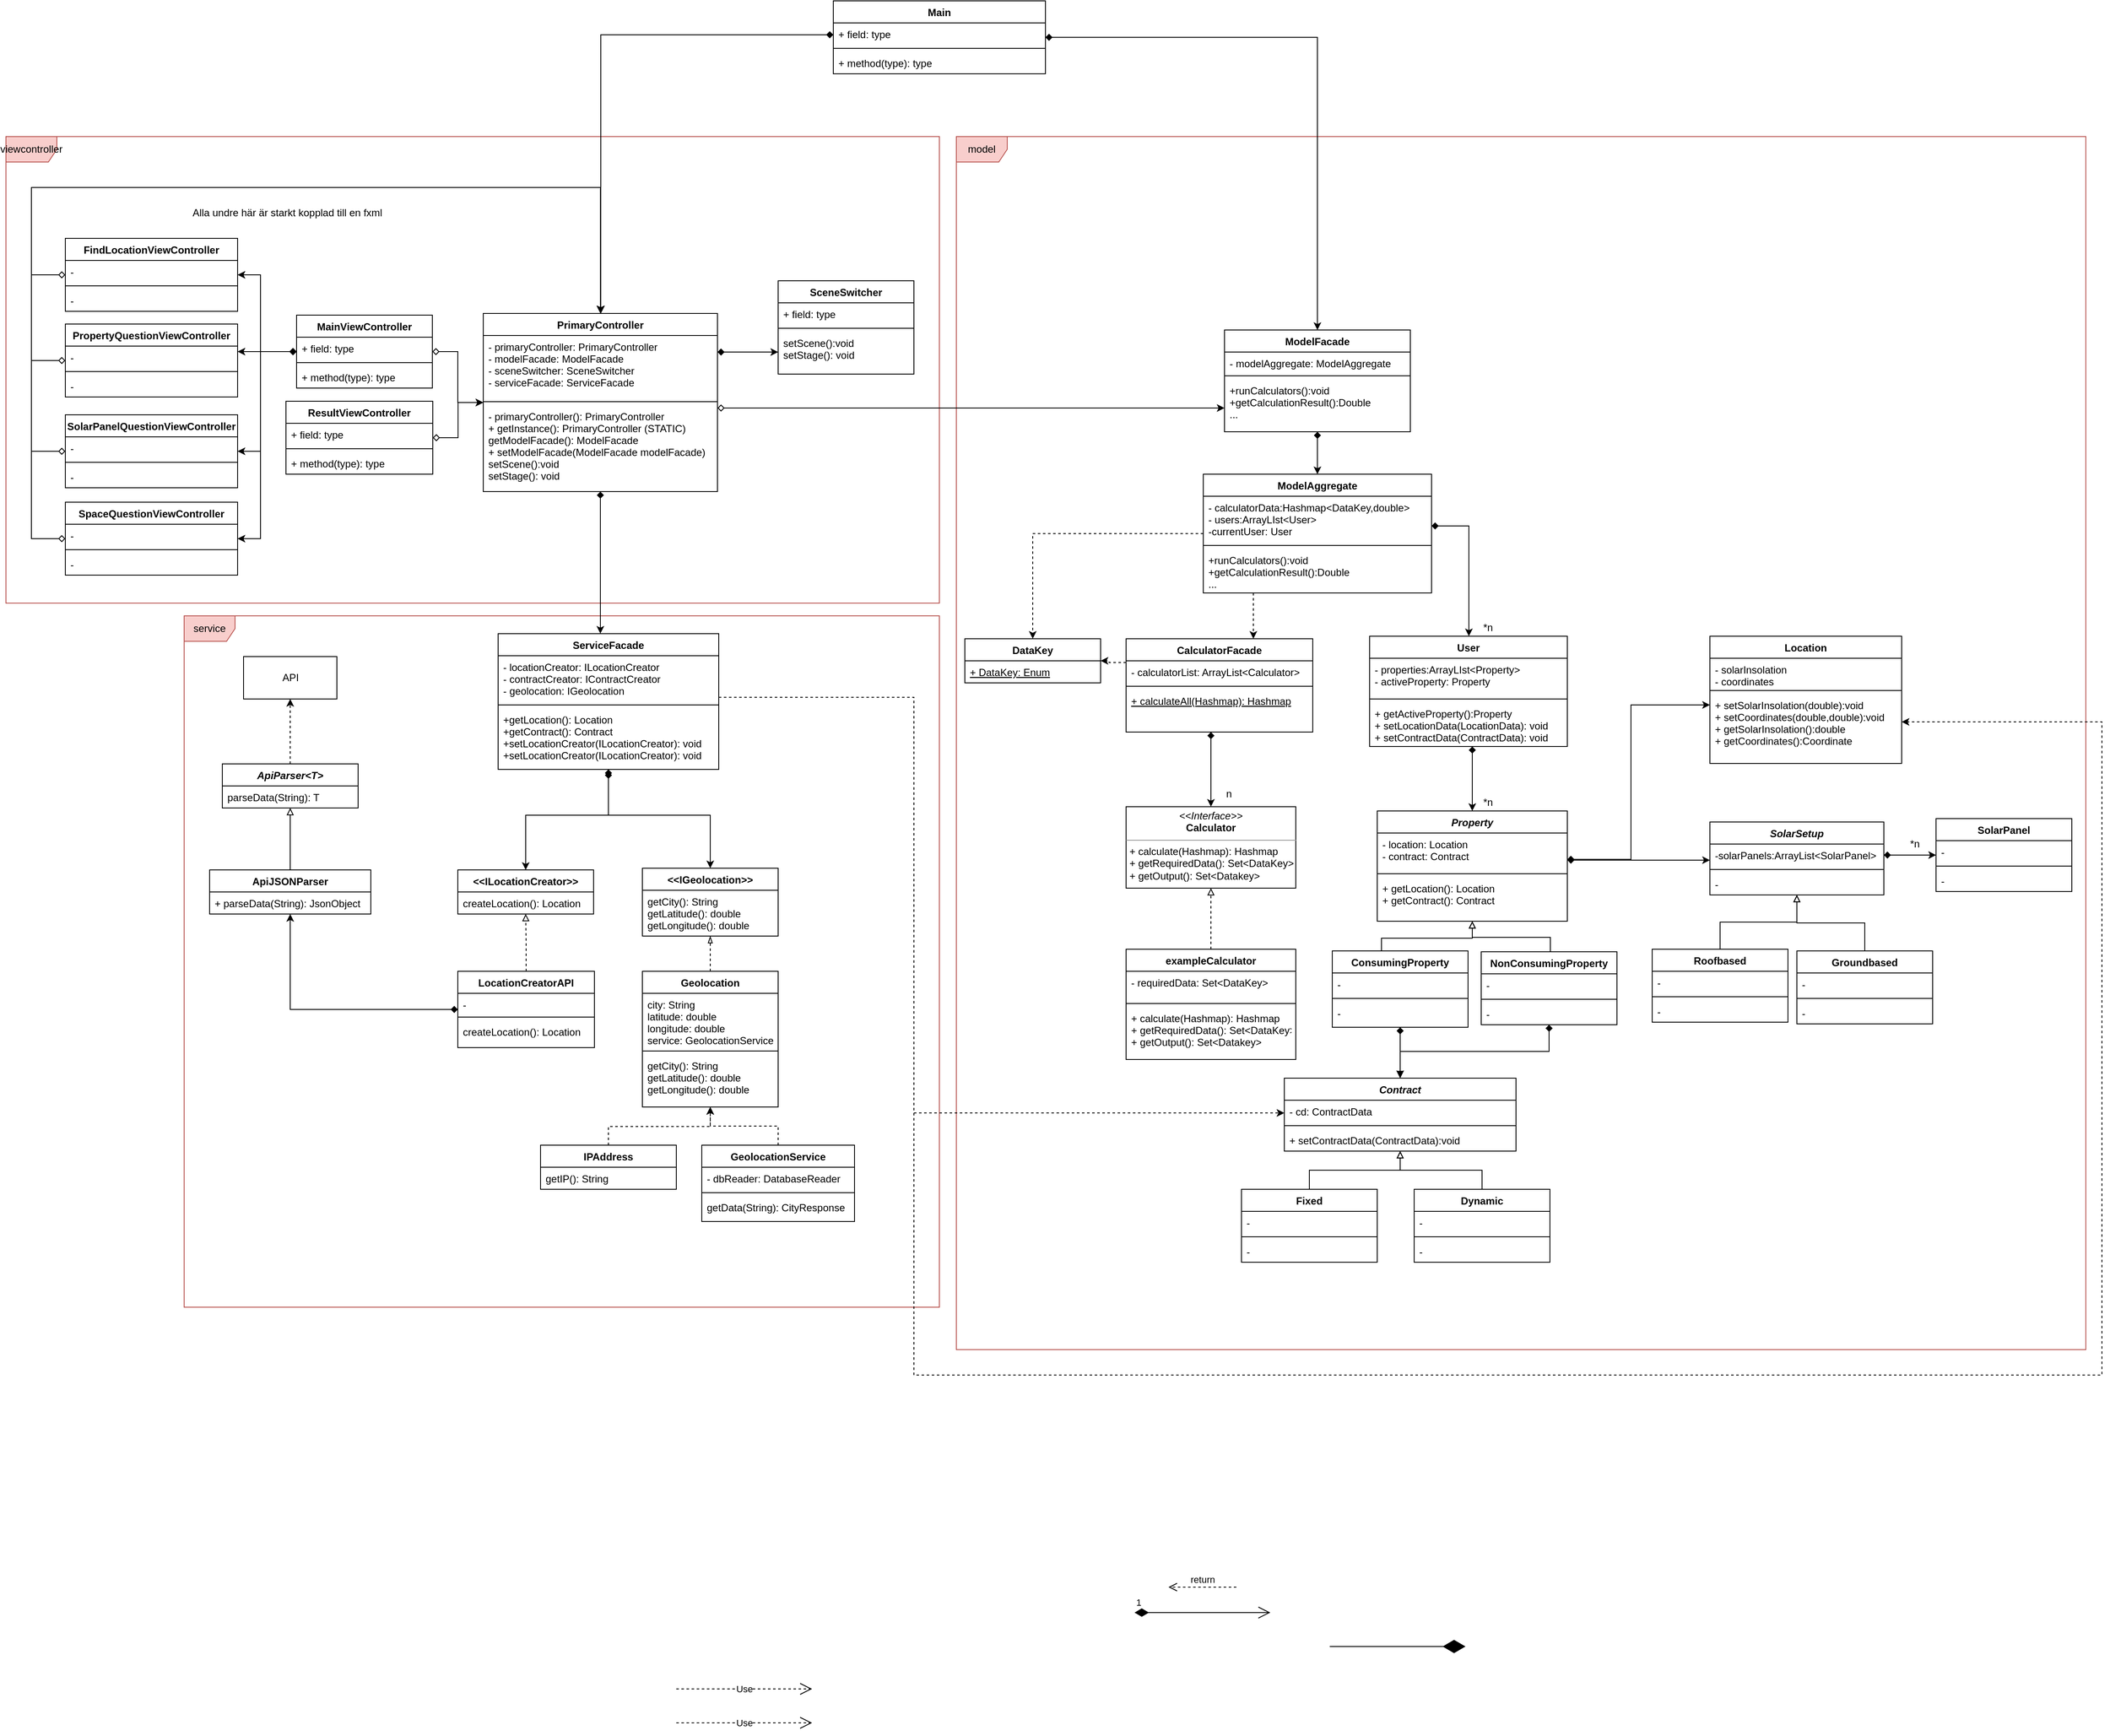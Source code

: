 <mxfile version="12.1.4" type="github" pages="1">
  <diagram name="Page-1" id="929967ad-93f9-6ef4-fab6-5d389245f69c">
    <mxGraphModel dx="1422" dy="775" grid="1" gridSize="10" guides="1" tooltips="1" connect="1" arrows="1" fold="1" page="1" pageScale="2" pageWidth="2336" pageHeight="1654" background="none" math="0" shadow="0">
      <root>
        <mxCell id="0" style=";html=1;"/>
        <mxCell id="1" style=";html=1;" parent="0"/>
        <mxCell id="E6SUMUaS3trgGq5RU_9r-7" value="service" style="shape=umlFrame;whiteSpace=wrap;html=1;fillColor=#f8cecc;strokeColor=#b85450;" parent="1" vertex="1">
          <mxGeometry x="790" y="1275" width="890" height="815" as="geometry"/>
        </mxCell>
        <mxCell id="9O2OfUI6PIkPVo3skTh6-73" value="viewcontroller" style="shape=umlFrame;whiteSpace=wrap;html=1;fillColor=#f8cecc;strokeColor=#b85450;" parent="1" vertex="1">
          <mxGeometry x="580" y="710" width="1100" height="550" as="geometry"/>
        </mxCell>
        <mxCell id="9O2OfUI6PIkPVo3skTh6-70" value="model" style="shape=umlFrame;whiteSpace=wrap;html=1;fillColor=#f8cecc;strokeColor=#b85450;" parent="1" vertex="1">
          <mxGeometry x="1700" y="710" width="1331" height="1430" as="geometry"/>
        </mxCell>
        <mxCell id="9O2OfUI6PIkPVo3skTh6-109" style="edgeStyle=orthogonalEdgeStyle;rounded=0;orthogonalLoop=1;jettySize=auto;html=1;startArrow=diamond;startFill=1;endArrow=classic;endFill=1;" parent="1" source="9O2OfUI6PIkPVo3skTh6-127" target="9O2OfUI6PIkPVo3skTh6-105" edge="1">
          <mxGeometry relative="1" as="geometry">
            <mxPoint x="2071" y="1240" as="sourcePoint"/>
            <Array as="points">
              <mxPoint x="2304" y="1169"/>
            </Array>
          </mxGeometry>
        </mxCell>
        <mxCell id="9O2OfUI6PIkPVo3skTh6-18" style="edgeStyle=orthogonalEdgeStyle;rounded=0;orthogonalLoop=1;jettySize=auto;html=1;endArrow=none;endFill=0;startArrow=block;startFill=0;" parent="1" source="9O2OfUI6PIkPVo3skTh6-116" target="9O2OfUI6PIkPVo3skTh6-131" edge="1">
          <mxGeometry relative="1" as="geometry">
            <mxPoint x="2649.5" y="1588.5" as="sourcePoint"/>
            <mxPoint x="2760.5" y="1668.5" as="targetPoint"/>
          </mxGeometry>
        </mxCell>
        <mxCell id="9O2OfUI6PIkPVo3skTh6-64" style="edgeStyle=orthogonalEdgeStyle;rounded=0;orthogonalLoop=1;jettySize=auto;html=1;startArrow=none;startFill=0;endArrow=block;endFill=0;" parent="1" source="9O2OfUI6PIkPVo3skTh6-123" target="9O2OfUI6PIkPVo3skTh6-116" edge="1">
          <mxGeometry relative="1" as="geometry">
            <mxPoint x="2591.5" y="1668.5" as="sourcePoint"/>
            <mxPoint x="2649.5" y="1588.5" as="targetPoint"/>
          </mxGeometry>
        </mxCell>
        <mxCell id="9O2OfUI6PIkPVo3skTh6-63" value="*n" style="text;html=1;resizable=0;points=[];autosize=1;align=left;verticalAlign=top;spacingTop=-4;" parent="1" vertex="1">
          <mxGeometry x="2318.5" y="1279" width="30" height="20" as="geometry"/>
        </mxCell>
        <mxCell id="9O2OfUI6PIkPVo3skTh6-76" value="Location" style="swimlane;fontStyle=1;align=center;verticalAlign=top;childLayout=stackLayout;horizontal=1;startSize=26;horizontalStack=0;resizeParent=1;resizeParentMax=0;resizeLast=0;collapsible=1;marginBottom=0;" parent="1" vertex="1">
          <mxGeometry x="2588" y="1299" width="226" height="150" as="geometry"/>
        </mxCell>
        <mxCell id="9O2OfUI6PIkPVo3skTh6-77" value=" - solarInsolation&#xa;- coordinates" style="text;strokeColor=none;fillColor=none;align=left;verticalAlign=top;spacingLeft=4;spacingRight=4;overflow=hidden;rotatable=0;points=[[0,0.5],[1,0.5]];portConstraint=eastwest;" parent="9O2OfUI6PIkPVo3skTh6-76" vertex="1">
          <mxGeometry y="26" width="226" height="34" as="geometry"/>
        </mxCell>
        <mxCell id="9O2OfUI6PIkPVo3skTh6-78" value="" style="line;strokeWidth=1;fillColor=none;align=left;verticalAlign=middle;spacingTop=-1;spacingLeft=3;spacingRight=3;rotatable=0;labelPosition=right;points=[];portConstraint=eastwest;" parent="9O2OfUI6PIkPVo3skTh6-76" vertex="1">
          <mxGeometry y="60" width="226" height="8" as="geometry"/>
        </mxCell>
        <mxCell id="9O2OfUI6PIkPVo3skTh6-79" value="+ setSolarInsolation(double):void&#xa;+ setCoordinates(double,double):void&#xa;+ getSolarInsolation():double&#xa;+ getCoordinates():Coordinate" style="text;strokeColor=none;fillColor=none;align=left;verticalAlign=top;spacingLeft=4;spacingRight=4;overflow=hidden;rotatable=0;points=[[0,0.5],[1,0.5]];portConstraint=eastwest;" parent="9O2OfUI6PIkPVo3skTh6-76" vertex="1">
          <mxGeometry y="68" width="226" height="82" as="geometry"/>
        </mxCell>
        <mxCell id="9O2OfUI6PIkPVo3skTh6-85" value="API" style="html=1;" parent="1" vertex="1">
          <mxGeometry x="860" y="1323" width="110" height="50" as="geometry"/>
        </mxCell>
        <mxCell id="9O2OfUI6PIkPVo3skTh6-87" value="*n" style="text;html=1;resizable=0;points=[];autosize=1;align=left;verticalAlign=top;spacingTop=-4;" parent="1" vertex="1">
          <mxGeometry x="2821.5" y="1533.5" width="30" height="20" as="geometry"/>
        </mxCell>
        <mxCell id="9O2OfUI6PIkPVo3skTh6-122" style="edgeStyle=orthogonalEdgeStyle;rounded=0;orthogonalLoop=1;jettySize=auto;html=1;startArrow=diamond;startFill=1;endArrow=classic;endFill=1;" parent="1" source="9O2OfUI6PIkPVo3skTh6-105" target="9O2OfUI6PIkPVo3skTh6-111" edge="1">
          <mxGeometry relative="1" as="geometry">
            <mxPoint x="2296.5" y="1517" as="sourcePoint"/>
            <Array as="points">
              <mxPoint x="2308" y="1460"/>
              <mxPoint x="2308" y="1460"/>
            </Array>
          </mxGeometry>
        </mxCell>
        <mxCell id="9O2OfUI6PIkPVo3skTh6-105" value="User" style="swimlane;fontStyle=1;align=center;verticalAlign=top;childLayout=stackLayout;horizontal=1;startSize=26;horizontalStack=0;resizeParent=1;resizeParentMax=0;resizeLast=0;collapsible=1;marginBottom=0;" parent="1" vertex="1">
          <mxGeometry x="2187" y="1299" width="233" height="130" as="geometry"/>
        </mxCell>
        <mxCell id="9O2OfUI6PIkPVo3skTh6-106" value="- properties:ArrayLIst&lt;Property&gt;&#xa;- activeProperty: Property&#xa;" style="text;strokeColor=none;fillColor=none;align=left;verticalAlign=top;spacingLeft=4;spacingRight=4;overflow=hidden;rotatable=0;points=[[0,0.5],[1,0.5]];portConstraint=eastwest;" parent="9O2OfUI6PIkPVo3skTh6-105" vertex="1">
          <mxGeometry y="26" width="233" height="44" as="geometry"/>
        </mxCell>
        <mxCell id="9O2OfUI6PIkPVo3skTh6-107" value="" style="line;strokeWidth=1;fillColor=none;align=left;verticalAlign=middle;spacingTop=-1;spacingLeft=3;spacingRight=3;rotatable=0;labelPosition=right;points=[];portConstraint=eastwest;" parent="9O2OfUI6PIkPVo3skTh6-105" vertex="1">
          <mxGeometry y="70" width="233" height="8" as="geometry"/>
        </mxCell>
        <mxCell id="9O2OfUI6PIkPVo3skTh6-108" value="+ getActiveProperty():Property&#xa;+ setLocationData(LocationData): void&#xa;+ setContractData(ContractData): void" style="text;strokeColor=none;fillColor=none;align=left;verticalAlign=top;spacingLeft=4;spacingRight=4;overflow=hidden;rotatable=0;points=[[0,0.5],[1,0.5]];portConstraint=eastwest;" parent="9O2OfUI6PIkPVo3skTh6-105" vertex="1">
          <mxGeometry y="78" width="233" height="52" as="geometry"/>
        </mxCell>
        <mxCell id="9O2OfUI6PIkPVo3skTh6-111" value="Property" style="swimlane;fontStyle=3;align=center;verticalAlign=top;childLayout=stackLayout;horizontal=1;startSize=26;horizontalStack=0;resizeParent=1;resizeParentMax=0;resizeLast=0;collapsible=1;marginBottom=0;" parent="1" vertex="1">
          <mxGeometry x="2196" y="1505" width="224" height="130" as="geometry"/>
        </mxCell>
        <mxCell id="9O2OfUI6PIkPVo3skTh6-112" value="- location: Location&#xa;- contract: Contract&#xa;&#xa;" style="text;strokeColor=none;fillColor=none;align=left;verticalAlign=top;spacingLeft=4;spacingRight=4;overflow=hidden;rotatable=0;points=[[0,0.5],[1,0.5]];portConstraint=eastwest;" parent="9O2OfUI6PIkPVo3skTh6-111" vertex="1">
          <mxGeometry y="26" width="224" height="44" as="geometry"/>
        </mxCell>
        <mxCell id="9O2OfUI6PIkPVo3skTh6-113" value="" style="line;strokeWidth=1;fillColor=none;align=left;verticalAlign=middle;spacingTop=-1;spacingLeft=3;spacingRight=3;rotatable=0;labelPosition=right;points=[];portConstraint=eastwest;" parent="9O2OfUI6PIkPVo3skTh6-111" vertex="1">
          <mxGeometry y="70" width="224" height="8" as="geometry"/>
        </mxCell>
        <mxCell id="9O2OfUI6PIkPVo3skTh6-114" value="+ getLocation(): Location&#xa;+ getContract(): Contract&#xa;" style="text;strokeColor=none;fillColor=none;align=left;verticalAlign=top;spacingLeft=4;spacingRight=4;overflow=hidden;rotatable=0;points=[[0,0.5],[1,0.5]];portConstraint=eastwest;" parent="9O2OfUI6PIkPVo3skTh6-111" vertex="1">
          <mxGeometry y="78" width="224" height="52" as="geometry"/>
        </mxCell>
        <mxCell id="9O2OfUI6PIkPVo3skTh6-116" value="SolarSetup" style="swimlane;fontStyle=3;align=center;verticalAlign=top;childLayout=stackLayout;horizontal=1;startSize=26;horizontalStack=0;resizeParent=1;resizeParentMax=0;resizeLast=0;collapsible=1;marginBottom=0;" parent="1" vertex="1">
          <mxGeometry x="2588" y="1518" width="205" height="86" as="geometry"/>
        </mxCell>
        <mxCell id="9O2OfUI6PIkPVo3skTh6-117" value="-solarPanels:ArrayList&lt;SolarPanel&gt;" style="text;strokeColor=none;fillColor=none;align=left;verticalAlign=top;spacingLeft=4;spacingRight=4;overflow=hidden;rotatable=0;points=[[0,0.5],[1,0.5]];portConstraint=eastwest;" parent="9O2OfUI6PIkPVo3skTh6-116" vertex="1">
          <mxGeometry y="26" width="205" height="26" as="geometry"/>
        </mxCell>
        <mxCell id="9O2OfUI6PIkPVo3skTh6-118" value="" style="line;strokeWidth=1;fillColor=none;align=left;verticalAlign=middle;spacingTop=-1;spacingLeft=3;spacingRight=3;rotatable=0;labelPosition=right;points=[];portConstraint=eastwest;" parent="9O2OfUI6PIkPVo3skTh6-116" vertex="1">
          <mxGeometry y="52" width="205" height="8" as="geometry"/>
        </mxCell>
        <mxCell id="9O2OfUI6PIkPVo3skTh6-119" value="-" style="text;strokeColor=none;fillColor=none;align=left;verticalAlign=top;spacingLeft=4;spacingRight=4;overflow=hidden;rotatable=0;points=[[0,0.5],[1,0.5]];portConstraint=eastwest;" parent="9O2OfUI6PIkPVo3skTh6-116" vertex="1">
          <mxGeometry y="60" width="205" height="26" as="geometry"/>
        </mxCell>
        <mxCell id="9O2OfUI6PIkPVo3skTh6-121" style="edgeStyle=orthogonalEdgeStyle;rounded=0;orthogonalLoop=1;jettySize=auto;html=1;startArrow=diamond;startFill=1;endArrow=classic;endFill=1;" parent="1" source="9O2OfUI6PIkPVo3skTh6-112" target="9O2OfUI6PIkPVo3skTh6-116" edge="1">
          <mxGeometry relative="1" as="geometry">
            <Array as="points">
              <mxPoint x="2444.5" y="1563"/>
              <mxPoint x="2444.5" y="1563"/>
            </Array>
          </mxGeometry>
        </mxCell>
        <mxCell id="9O2OfUI6PIkPVo3skTh6-123" value="Roofbased" style="swimlane;fontStyle=1;align=center;verticalAlign=top;childLayout=stackLayout;horizontal=1;startSize=26;horizontalStack=0;resizeParent=1;resizeParentMax=0;resizeLast=0;collapsible=1;marginBottom=0;" parent="1" vertex="1">
          <mxGeometry x="2520" y="1668" width="160" height="86" as="geometry"/>
        </mxCell>
        <mxCell id="9O2OfUI6PIkPVo3skTh6-124" value="-" style="text;strokeColor=none;fillColor=none;align=left;verticalAlign=top;spacingLeft=4;spacingRight=4;overflow=hidden;rotatable=0;points=[[0,0.5],[1,0.5]];portConstraint=eastwest;" parent="9O2OfUI6PIkPVo3skTh6-123" vertex="1">
          <mxGeometry y="26" width="160" height="26" as="geometry"/>
        </mxCell>
        <mxCell id="9O2OfUI6PIkPVo3skTh6-125" value="" style="line;strokeWidth=1;fillColor=none;align=left;verticalAlign=middle;spacingTop=-1;spacingLeft=3;spacingRight=3;rotatable=0;labelPosition=right;points=[];portConstraint=eastwest;" parent="9O2OfUI6PIkPVo3skTh6-123" vertex="1">
          <mxGeometry y="52" width="160" height="8" as="geometry"/>
        </mxCell>
        <mxCell id="9O2OfUI6PIkPVo3skTh6-126" value="-" style="text;strokeColor=none;fillColor=none;align=left;verticalAlign=top;spacingLeft=4;spacingRight=4;overflow=hidden;rotatable=0;points=[[0,0.5],[1,0.5]];portConstraint=eastwest;" parent="9O2OfUI6PIkPVo3skTh6-123" vertex="1">
          <mxGeometry y="60" width="160" height="26" as="geometry"/>
        </mxCell>
        <mxCell id="tcdX1TeqSSNebVpdlIbg-12" style="edgeStyle=orthogonalEdgeStyle;rounded=0;orthogonalLoop=1;jettySize=auto;html=1;dashed=1;startArrow=none;startFill=0;endArrow=classic;endFill=1;" parent="1" source="9O2OfUI6PIkPVo3skTh6-127" target="XdYakBzZnu-qpvYdM4B2-26" edge="1">
          <mxGeometry relative="1" as="geometry"/>
        </mxCell>
        <mxCell id="tcdX1TeqSSNebVpdlIbg-13" style="edgeStyle=orthogonalEdgeStyle;rounded=0;orthogonalLoop=1;jettySize=auto;html=1;dashed=1;startArrow=none;startFill=0;endArrow=classic;endFill=1;" parent="1" source="9O2OfUI6PIkPVo3skTh6-127" target="XdYakBzZnu-qpvYdM4B2-2" edge="1">
          <mxGeometry relative="1" as="geometry">
            <Array as="points">
              <mxPoint x="2050" y="1270"/>
              <mxPoint x="2050" y="1270"/>
            </Array>
          </mxGeometry>
        </mxCell>
        <mxCell id="9O2OfUI6PIkPVo3skTh6-127" value="ModelAggregate" style="swimlane;fontStyle=1;align=center;verticalAlign=top;childLayout=stackLayout;horizontal=1;startSize=26;horizontalStack=0;resizeParent=1;resizeParentMax=0;resizeLast=0;collapsible=1;marginBottom=0;" parent="1" vertex="1">
          <mxGeometry x="1991" y="1108" width="269" height="140" as="geometry"/>
        </mxCell>
        <mxCell id="9O2OfUI6PIkPVo3skTh6-128" value="- calculatorData:Hashmap&lt;DataKey,double&gt;&#xa;- users:ArrayLIst&lt;User&gt;&#xa;-currentUser: User&#xa;&#xa;" style="text;strokeColor=none;fillColor=none;align=left;verticalAlign=top;spacingLeft=4;spacingRight=4;overflow=hidden;rotatable=0;points=[[0,0.5],[1,0.5]];portConstraint=eastwest;" parent="9O2OfUI6PIkPVo3skTh6-127" vertex="1">
          <mxGeometry y="26" width="269" height="54" as="geometry"/>
        </mxCell>
        <mxCell id="9O2OfUI6PIkPVo3skTh6-129" value="" style="line;strokeWidth=1;fillColor=none;align=left;verticalAlign=middle;spacingTop=-1;spacingLeft=3;spacingRight=3;rotatable=0;labelPosition=right;points=[];portConstraint=eastwest;" parent="9O2OfUI6PIkPVo3skTh6-127" vertex="1">
          <mxGeometry y="80" width="269" height="8" as="geometry"/>
        </mxCell>
        <mxCell id="9O2OfUI6PIkPVo3skTh6-130" value="+runCalculators():void&#xa;+getCalculationResult():Double&#xa;..." style="text;strokeColor=none;fillColor=none;align=left;verticalAlign=top;spacingLeft=4;spacingRight=4;overflow=hidden;rotatable=0;points=[[0,0.5],[1,0.5]];portConstraint=eastwest;" parent="9O2OfUI6PIkPVo3skTh6-127" vertex="1">
          <mxGeometry y="88" width="269" height="52" as="geometry"/>
        </mxCell>
        <mxCell id="9O2OfUI6PIkPVo3skTh6-131" value="Groundbased" style="swimlane;fontStyle=1;align=center;verticalAlign=top;childLayout=stackLayout;horizontal=1;startSize=26;horizontalStack=0;resizeParent=1;resizeParentMax=0;resizeLast=0;collapsible=1;marginBottom=0;" parent="1" vertex="1">
          <mxGeometry x="2690.5" y="1670" width="160" height="86" as="geometry"/>
        </mxCell>
        <mxCell id="9O2OfUI6PIkPVo3skTh6-132" value="-" style="text;strokeColor=none;fillColor=none;align=left;verticalAlign=top;spacingLeft=4;spacingRight=4;overflow=hidden;rotatable=0;points=[[0,0.5],[1,0.5]];portConstraint=eastwest;" parent="9O2OfUI6PIkPVo3skTh6-131" vertex="1">
          <mxGeometry y="26" width="160" height="26" as="geometry"/>
        </mxCell>
        <mxCell id="9O2OfUI6PIkPVo3skTh6-133" value="" style="line;strokeWidth=1;fillColor=none;align=left;verticalAlign=middle;spacingTop=-1;spacingLeft=3;spacingRight=3;rotatable=0;labelPosition=right;points=[];portConstraint=eastwest;" parent="9O2OfUI6PIkPVo3skTh6-131" vertex="1">
          <mxGeometry y="52" width="160" height="8" as="geometry"/>
        </mxCell>
        <mxCell id="9O2OfUI6PIkPVo3skTh6-134" value="-" style="text;strokeColor=none;fillColor=none;align=left;verticalAlign=top;spacingLeft=4;spacingRight=4;overflow=hidden;rotatable=0;points=[[0,0.5],[1,0.5]];portConstraint=eastwest;" parent="9O2OfUI6PIkPVo3skTh6-131" vertex="1">
          <mxGeometry y="60" width="160" height="26" as="geometry"/>
        </mxCell>
        <mxCell id="9O2OfUI6PIkPVo3skTh6-150" style="edgeStyle=orthogonalEdgeStyle;rounded=0;orthogonalLoop=1;jettySize=auto;html=1;startArrow=diamond;startFill=1;endArrow=block;endFill=1;" parent="1" source="9O2OfUI6PIkPVo3skTh6-135" target="9O2OfUI6PIkPVo3skTh6-151" edge="1">
          <mxGeometry relative="1" as="geometry">
            <mxPoint x="2207" y="1791" as="targetPoint"/>
          </mxGeometry>
        </mxCell>
        <mxCell id="9O2OfUI6PIkPVo3skTh6-230" style="edgeStyle=orthogonalEdgeStyle;rounded=0;orthogonalLoop=1;jettySize=auto;html=1;startArrow=none;startFill=0;endArrow=block;endFill=0;" parent="1" source="9O2OfUI6PIkPVo3skTh6-135" target="9O2OfUI6PIkPVo3skTh6-111" edge="1">
          <mxGeometry relative="1" as="geometry">
            <Array as="points">
              <mxPoint x="2201" y="1655"/>
              <mxPoint x="2308" y="1655"/>
            </Array>
          </mxGeometry>
        </mxCell>
        <mxCell id="9O2OfUI6PIkPVo3skTh6-135" value="ConsumingProperty" style="swimlane;fontStyle=1;align=center;verticalAlign=top;childLayout=stackLayout;horizontal=1;startSize=26;horizontalStack=0;resizeParent=1;resizeParentMax=0;resizeLast=0;collapsible=1;marginBottom=0;" parent="1" vertex="1">
          <mxGeometry x="2143" y="1670" width="160" height="90" as="geometry"/>
        </mxCell>
        <mxCell id="9O2OfUI6PIkPVo3skTh6-136" value="-" style="text;strokeColor=none;fillColor=none;align=left;verticalAlign=top;spacingLeft=4;spacingRight=4;overflow=hidden;rotatable=0;points=[[0,0.5],[1,0.5]];portConstraint=eastwest;" parent="9O2OfUI6PIkPVo3skTh6-135" vertex="1">
          <mxGeometry y="26" width="160" height="26" as="geometry"/>
        </mxCell>
        <mxCell id="9O2OfUI6PIkPVo3skTh6-137" value="" style="line;strokeWidth=1;fillColor=none;align=left;verticalAlign=middle;spacingTop=-1;spacingLeft=3;spacingRight=3;rotatable=0;labelPosition=right;points=[];portConstraint=eastwest;" parent="9O2OfUI6PIkPVo3skTh6-135" vertex="1">
          <mxGeometry y="52" width="160" height="8" as="geometry"/>
        </mxCell>
        <mxCell id="9O2OfUI6PIkPVo3skTh6-138" value="-" style="text;strokeColor=none;fillColor=none;align=left;verticalAlign=top;spacingLeft=4;spacingRight=4;overflow=hidden;rotatable=0;points=[[0,0.5],[1,0.5]];portConstraint=eastwest;" parent="9O2OfUI6PIkPVo3skTh6-135" vertex="1">
          <mxGeometry y="60" width="160" height="30" as="geometry"/>
        </mxCell>
        <mxCell id="9O2OfUI6PIkPVo3skTh6-145" style="edgeStyle=orthogonalEdgeStyle;rounded=0;orthogonalLoop=1;jettySize=auto;html=1;startArrow=none;startFill=0;endArrow=block;endFill=0;" parent="1" source="9O2OfUI6PIkPVo3skTh6-141" target="9O2OfUI6PIkPVo3skTh6-111" edge="1">
          <mxGeometry relative="1" as="geometry">
            <Array as="points">
              <mxPoint x="2400" y="1654"/>
              <mxPoint x="2308" y="1654"/>
            </Array>
          </mxGeometry>
        </mxCell>
        <mxCell id="tcdX1TeqSSNebVpdlIbg-14" style="edgeStyle=orthogonalEdgeStyle;rounded=0;orthogonalLoop=1;jettySize=auto;html=1;startArrow=diamond;startFill=1;endArrow=classic;endFill=1;" parent="1" source="9O2OfUI6PIkPVo3skTh6-141" target="9O2OfUI6PIkPVo3skTh6-151" edge="1">
          <mxGeometry relative="1" as="geometry"/>
        </mxCell>
        <mxCell id="9O2OfUI6PIkPVo3skTh6-141" value="NonConsumingProperty" style="swimlane;fontStyle=1;align=center;verticalAlign=top;childLayout=stackLayout;horizontal=1;startSize=26;horizontalStack=0;resizeParent=1;resizeParentMax=0;resizeLast=0;collapsible=1;marginBottom=0;" parent="1" vertex="1">
          <mxGeometry x="2318.5" y="1671" width="160" height="86" as="geometry"/>
        </mxCell>
        <mxCell id="9O2OfUI6PIkPVo3skTh6-142" value="-" style="text;strokeColor=none;fillColor=none;align=left;verticalAlign=top;spacingLeft=4;spacingRight=4;overflow=hidden;rotatable=0;points=[[0,0.5],[1,0.5]];portConstraint=eastwest;" parent="9O2OfUI6PIkPVo3skTh6-141" vertex="1">
          <mxGeometry y="26" width="160" height="26" as="geometry"/>
        </mxCell>
        <mxCell id="9O2OfUI6PIkPVo3skTh6-143" value="" style="line;strokeWidth=1;fillColor=none;align=left;verticalAlign=middle;spacingTop=-1;spacingLeft=3;spacingRight=3;rotatable=0;labelPosition=right;points=[];portConstraint=eastwest;" parent="9O2OfUI6PIkPVo3skTh6-141" vertex="1">
          <mxGeometry y="52" width="160" height="8" as="geometry"/>
        </mxCell>
        <mxCell id="9O2OfUI6PIkPVo3skTh6-144" value="-" style="text;strokeColor=none;fillColor=none;align=left;verticalAlign=top;spacingLeft=4;spacingRight=4;overflow=hidden;rotatable=0;points=[[0,0.5],[1,0.5]];portConstraint=eastwest;" parent="9O2OfUI6PIkPVo3skTh6-141" vertex="1">
          <mxGeometry y="60" width="160" height="26" as="geometry"/>
        </mxCell>
        <mxCell id="9O2OfUI6PIkPVo3skTh6-151" value="Contract" style="swimlane;fontStyle=3;align=center;verticalAlign=top;childLayout=stackLayout;horizontal=1;startSize=26;horizontalStack=0;resizeParent=1;resizeParentMax=0;resizeLast=0;collapsible=1;marginBottom=0;" parent="1" vertex="1">
          <mxGeometry x="2086.5" y="1820" width="273" height="86" as="geometry"/>
        </mxCell>
        <mxCell id="9O2OfUI6PIkPVo3skTh6-152" value="- cd: ContractData" style="text;strokeColor=none;fillColor=none;align=left;verticalAlign=top;spacingLeft=4;spacingRight=4;overflow=hidden;rotatable=0;points=[[0,0.5],[1,0.5]];portConstraint=eastwest;" parent="9O2OfUI6PIkPVo3skTh6-151" vertex="1">
          <mxGeometry y="26" width="273" height="26" as="geometry"/>
        </mxCell>
        <mxCell id="9O2OfUI6PIkPVo3skTh6-153" value="" style="line;strokeWidth=1;fillColor=none;align=left;verticalAlign=middle;spacingTop=-1;spacingLeft=3;spacingRight=3;rotatable=0;labelPosition=right;points=[];portConstraint=eastwest;" parent="9O2OfUI6PIkPVo3skTh6-151" vertex="1">
          <mxGeometry y="52" width="273" height="8" as="geometry"/>
        </mxCell>
        <mxCell id="9O2OfUI6PIkPVo3skTh6-154" value="+ setContractData(ContractData):void" style="text;strokeColor=none;fillColor=none;align=left;verticalAlign=top;spacingLeft=4;spacingRight=4;overflow=hidden;rotatable=0;points=[[0,0.5],[1,0.5]];portConstraint=eastwest;" parent="9O2OfUI6PIkPVo3skTh6-151" vertex="1">
          <mxGeometry y="60" width="273" height="26" as="geometry"/>
        </mxCell>
        <mxCell id="9O2OfUI6PIkPVo3skTh6-167" style="edgeStyle=orthogonalEdgeStyle;rounded=0;orthogonalLoop=1;jettySize=auto;html=1;startArrow=none;startFill=0;endArrow=block;endFill=0;" parent="1" source="9O2OfUI6PIkPVo3skTh6-156" target="9O2OfUI6PIkPVo3skTh6-151" edge="1">
          <mxGeometry relative="1" as="geometry"/>
        </mxCell>
        <mxCell id="9O2OfUI6PIkPVo3skTh6-156" value="Dynamic" style="swimlane;fontStyle=1;align=center;verticalAlign=top;childLayout=stackLayout;horizontal=1;startSize=26;horizontalStack=0;resizeParent=1;resizeParentMax=0;resizeLast=0;collapsible=1;marginBottom=0;" parent="1" vertex="1">
          <mxGeometry x="2239.5" y="1951" width="160" height="86" as="geometry"/>
        </mxCell>
        <mxCell id="9O2OfUI6PIkPVo3skTh6-157" value="-" style="text;strokeColor=none;fillColor=none;align=left;verticalAlign=top;spacingLeft=4;spacingRight=4;overflow=hidden;rotatable=0;points=[[0,0.5],[1,0.5]];portConstraint=eastwest;" parent="9O2OfUI6PIkPVo3skTh6-156" vertex="1">
          <mxGeometry y="26" width="160" height="26" as="geometry"/>
        </mxCell>
        <mxCell id="9O2OfUI6PIkPVo3skTh6-158" value="" style="line;strokeWidth=1;fillColor=none;align=left;verticalAlign=middle;spacingTop=-1;spacingLeft=3;spacingRight=3;rotatable=0;labelPosition=right;points=[];portConstraint=eastwest;" parent="9O2OfUI6PIkPVo3skTh6-156" vertex="1">
          <mxGeometry y="52" width="160" height="8" as="geometry"/>
        </mxCell>
        <mxCell id="9O2OfUI6PIkPVo3skTh6-159" value="-" style="text;strokeColor=none;fillColor=none;align=left;verticalAlign=top;spacingLeft=4;spacingRight=4;overflow=hidden;rotatable=0;points=[[0,0.5],[1,0.5]];portConstraint=eastwest;" parent="9O2OfUI6PIkPVo3skTh6-156" vertex="1">
          <mxGeometry y="60" width="160" height="26" as="geometry"/>
        </mxCell>
        <mxCell id="9O2OfUI6PIkPVo3skTh6-166" style="edgeStyle=orthogonalEdgeStyle;rounded=0;orthogonalLoop=1;jettySize=auto;html=1;startArrow=none;startFill=0;endArrow=block;endFill=0;" parent="1" source="9O2OfUI6PIkPVo3skTh6-162" target="9O2OfUI6PIkPVo3skTh6-151" edge="1">
          <mxGeometry relative="1" as="geometry"/>
        </mxCell>
        <mxCell id="9O2OfUI6PIkPVo3skTh6-162" value="Fixed" style="swimlane;fontStyle=1;align=center;verticalAlign=top;childLayout=stackLayout;horizontal=1;startSize=26;horizontalStack=0;resizeParent=1;resizeParentMax=0;resizeLast=0;collapsible=1;marginBottom=0;" parent="1" vertex="1">
          <mxGeometry x="2036" y="1951" width="160" height="86" as="geometry"/>
        </mxCell>
        <mxCell id="9O2OfUI6PIkPVo3skTh6-163" value="-" style="text;strokeColor=none;fillColor=none;align=left;verticalAlign=top;spacingLeft=4;spacingRight=4;overflow=hidden;rotatable=0;points=[[0,0.5],[1,0.5]];portConstraint=eastwest;" parent="9O2OfUI6PIkPVo3skTh6-162" vertex="1">
          <mxGeometry y="26" width="160" height="26" as="geometry"/>
        </mxCell>
        <mxCell id="9O2OfUI6PIkPVo3skTh6-164" value="" style="line;strokeWidth=1;fillColor=none;align=left;verticalAlign=middle;spacingTop=-1;spacingLeft=3;spacingRight=3;rotatable=0;labelPosition=right;points=[];portConstraint=eastwest;" parent="9O2OfUI6PIkPVo3skTh6-162" vertex="1">
          <mxGeometry y="52" width="160" height="8" as="geometry"/>
        </mxCell>
        <mxCell id="9O2OfUI6PIkPVo3skTh6-165" value="-" style="text;strokeColor=none;fillColor=none;align=left;verticalAlign=top;spacingLeft=4;spacingRight=4;overflow=hidden;rotatable=0;points=[[0,0.5],[1,0.5]];portConstraint=eastwest;" parent="9O2OfUI6PIkPVo3skTh6-162" vertex="1">
          <mxGeometry y="60" width="160" height="26" as="geometry"/>
        </mxCell>
        <mxCell id="9O2OfUI6PIkPVo3skTh6-173" style="edgeStyle=orthogonalEdgeStyle;rounded=0;orthogonalLoop=1;jettySize=auto;html=1;startArrow=diamond;startFill=1;endArrow=classic;endFill=1;" parent="1" source="9O2OfUI6PIkPVo3skTh6-111" target="9O2OfUI6PIkPVo3skTh6-76" edge="1">
          <mxGeometry relative="1" as="geometry">
            <mxPoint x="2375.5" y="1562.4" as="sourcePoint"/>
            <mxPoint x="2604.5" y="1427.2" as="targetPoint"/>
            <Array as="points">
              <mxPoint x="2495" y="1562"/>
              <mxPoint x="2495" y="1380"/>
            </Array>
          </mxGeometry>
        </mxCell>
        <mxCell id="CACVjQYpnag8E5i3fIYz-10" style="edgeStyle=orthogonalEdgeStyle;rounded=0;orthogonalLoop=1;jettySize=auto;html=1;endArrow=block;endFill=0;" parent="1" edge="1">
          <mxGeometry relative="1" as="geometry">
            <mxPoint x="845" y="1568" as="targetPoint"/>
          </mxGeometry>
        </mxCell>
        <mxCell id="9O2OfUI6PIkPVo3skTh6-210" value="SolarPanel" style="swimlane;fontStyle=1;align=center;verticalAlign=top;childLayout=stackLayout;horizontal=1;startSize=26;horizontalStack=0;resizeParent=1;resizeParentMax=0;resizeLast=0;collapsible=1;marginBottom=0;" parent="1" vertex="1">
          <mxGeometry x="2854.5" y="1514" width="160" height="86" as="geometry"/>
        </mxCell>
        <mxCell id="9O2OfUI6PIkPVo3skTh6-211" value="-" style="text;strokeColor=none;fillColor=none;align=left;verticalAlign=top;spacingLeft=4;spacingRight=4;overflow=hidden;rotatable=0;points=[[0,0.5],[1,0.5]];portConstraint=eastwest;" parent="9O2OfUI6PIkPVo3skTh6-210" vertex="1">
          <mxGeometry y="26" width="160" height="26" as="geometry"/>
        </mxCell>
        <mxCell id="9O2OfUI6PIkPVo3skTh6-212" value="" style="line;strokeWidth=1;fillColor=none;align=left;verticalAlign=middle;spacingTop=-1;spacingLeft=3;spacingRight=3;rotatable=0;labelPosition=right;points=[];portConstraint=eastwest;" parent="9O2OfUI6PIkPVo3skTh6-210" vertex="1">
          <mxGeometry y="52" width="160" height="8" as="geometry"/>
        </mxCell>
        <mxCell id="9O2OfUI6PIkPVo3skTh6-213" value="-" style="text;strokeColor=none;fillColor=none;align=left;verticalAlign=top;spacingLeft=4;spacingRight=4;overflow=hidden;rotatable=0;points=[[0,0.5],[1,0.5]];portConstraint=eastwest;" parent="9O2OfUI6PIkPVo3skTh6-210" vertex="1">
          <mxGeometry y="60" width="160" height="26" as="geometry"/>
        </mxCell>
        <mxCell id="9O2OfUI6PIkPVo3skTh6-214" style="edgeStyle=orthogonalEdgeStyle;rounded=0;orthogonalLoop=1;jettySize=auto;html=1;startArrow=diamond;startFill=1;endArrow=classic;endFill=1;" parent="1" source="9O2OfUI6PIkPVo3skTh6-117" target="9O2OfUI6PIkPVo3skTh6-210" edge="1">
          <mxGeometry relative="1" as="geometry"/>
        </mxCell>
        <mxCell id="9O2OfUI6PIkPVo3skTh6-217" value="*n" style="text;html=1;resizable=0;points=[];autosize=1;align=left;verticalAlign=top;spacingTop=-4;" parent="1" vertex="1">
          <mxGeometry x="2318.5" y="1484.5" width="30" height="20" as="geometry"/>
        </mxCell>
        <mxCell id="l4G244THZqSKhmw9ualw-35" style="edgeStyle=orthogonalEdgeStyle;rounded=0;orthogonalLoop=1;jettySize=auto;html=1;startArrow=diamond;startFill=1;" parent="1" source="E6SUMUaS3trgGq5RU_9r-2" target="l4G244THZqSKhmw9ualw-17" edge="1">
          <mxGeometry relative="1" as="geometry">
            <Array as="points">
              <mxPoint x="1281" y="590"/>
            </Array>
          </mxGeometry>
        </mxCell>
        <mxCell id="l4G244THZqSKhmw9ualw-36" style="edgeStyle=orthogonalEdgeStyle;rounded=0;orthogonalLoop=1;jettySize=auto;html=1;startArrow=diamond;startFill=1;" parent="1" source="E6SUMUaS3trgGq5RU_9r-2" target="l4G244THZqSKhmw9ualw-3" edge="1">
          <mxGeometry relative="1" as="geometry"/>
        </mxCell>
        <mxCell id="E6SUMUaS3trgGq5RU_9r-2" value="Main" style="swimlane;fontStyle=1;align=center;verticalAlign=top;childLayout=stackLayout;horizontal=1;startSize=26;horizontalStack=0;resizeParent=1;resizeParentMax=0;resizeLast=0;collapsible=1;marginBottom=0;" parent="1" vertex="1">
          <mxGeometry x="1555" y="550" width="250" height="86" as="geometry"/>
        </mxCell>
        <mxCell id="E6SUMUaS3trgGq5RU_9r-3" value="+ field: type" style="text;strokeColor=none;fillColor=none;align=left;verticalAlign=top;spacingLeft=4;spacingRight=4;overflow=hidden;rotatable=0;points=[[0,0.5],[1,0.5]];portConstraint=eastwest;" parent="E6SUMUaS3trgGq5RU_9r-2" vertex="1">
          <mxGeometry y="26" width="250" height="26" as="geometry"/>
        </mxCell>
        <mxCell id="E6SUMUaS3trgGq5RU_9r-4" value="" style="line;strokeWidth=1;fillColor=none;align=left;verticalAlign=middle;spacingTop=-1;spacingLeft=3;spacingRight=3;rotatable=0;labelPosition=right;points=[];portConstraint=eastwest;" parent="E6SUMUaS3trgGq5RU_9r-2" vertex="1">
          <mxGeometry y="52" width="250" height="8" as="geometry"/>
        </mxCell>
        <mxCell id="E6SUMUaS3trgGq5RU_9r-5" value="+ method(type): type" style="text;strokeColor=none;fillColor=none;align=left;verticalAlign=top;spacingLeft=4;spacingRight=4;overflow=hidden;rotatable=0;points=[[0,0.5],[1,0.5]];portConstraint=eastwest;" parent="E6SUMUaS3trgGq5RU_9r-2" vertex="1">
          <mxGeometry y="60" width="250" height="26" as="geometry"/>
        </mxCell>
        <mxCell id="l4G244THZqSKhmw9ualw-7" style="edgeStyle=orthogonalEdgeStyle;rounded=0;orthogonalLoop=1;jettySize=auto;html=1;startArrow=diamond;startFill=1;" parent="1" source="l4G244THZqSKhmw9ualw-3" target="9O2OfUI6PIkPVo3skTh6-127" edge="1">
          <mxGeometry relative="1" as="geometry"/>
        </mxCell>
        <mxCell id="l4G244THZqSKhmw9ualw-3" value="ModelFacade" style="swimlane;fontStyle=1;align=center;verticalAlign=top;childLayout=stackLayout;horizontal=1;startSize=26;horizontalStack=0;resizeParent=1;resizeParentMax=0;resizeLast=0;collapsible=1;marginBottom=0;" parent="1" vertex="1">
          <mxGeometry x="2016" y="938" width="219" height="120" as="geometry"/>
        </mxCell>
        <mxCell id="l4G244THZqSKhmw9ualw-4" value="- modelAggregate: ModelAggregate&#xa;&#xa;" style="text;strokeColor=none;fillColor=none;align=left;verticalAlign=top;spacingLeft=4;spacingRight=4;overflow=hidden;rotatable=0;points=[[0,0.5],[1,0.5]];portConstraint=eastwest;" parent="l4G244THZqSKhmw9ualw-3" vertex="1">
          <mxGeometry y="26" width="219" height="24" as="geometry"/>
        </mxCell>
        <mxCell id="l4G244THZqSKhmw9ualw-5" value="" style="line;strokeWidth=1;fillColor=none;align=left;verticalAlign=middle;spacingTop=-1;spacingLeft=3;spacingRight=3;rotatable=0;labelPosition=right;points=[];portConstraint=eastwest;" parent="l4G244THZqSKhmw9ualw-3" vertex="1">
          <mxGeometry y="50" width="219" height="8" as="geometry"/>
        </mxCell>
        <mxCell id="l4G244THZqSKhmw9ualw-6" value="+runCalculators():void&#xa;+getCalculationResult():Double&#xa;..." style="text;strokeColor=none;fillColor=none;align=left;verticalAlign=top;spacingLeft=4;spacingRight=4;overflow=hidden;rotatable=0;points=[[0,0.5],[1,0.5]];portConstraint=eastwest;" parent="l4G244THZqSKhmw9ualw-3" vertex="1">
          <mxGeometry y="58" width="219" height="62" as="geometry"/>
        </mxCell>
        <mxCell id="l4G244THZqSKhmw9ualw-9" value="SceneSwitcher" style="swimlane;fontStyle=1;align=center;verticalAlign=top;childLayout=stackLayout;horizontal=1;startSize=26;horizontalStack=0;resizeParent=1;resizeParentMax=0;resizeLast=0;collapsible=1;marginBottom=0;" parent="1" vertex="1">
          <mxGeometry x="1490" y="880" width="160" height="110" as="geometry"/>
        </mxCell>
        <mxCell id="l4G244THZqSKhmw9ualw-10" value="+ field: type" style="text;strokeColor=none;fillColor=none;align=left;verticalAlign=top;spacingLeft=4;spacingRight=4;overflow=hidden;rotatable=0;points=[[0,0.5],[1,0.5]];portConstraint=eastwest;" parent="l4G244THZqSKhmw9ualw-9" vertex="1">
          <mxGeometry y="26" width="160" height="26" as="geometry"/>
        </mxCell>
        <mxCell id="l4G244THZqSKhmw9ualw-11" value="" style="line;strokeWidth=1;fillColor=none;align=left;verticalAlign=middle;spacingTop=-1;spacingLeft=3;spacingRight=3;rotatable=0;labelPosition=right;points=[];portConstraint=eastwest;" parent="l4G244THZqSKhmw9ualw-9" vertex="1">
          <mxGeometry y="52" width="160" height="8" as="geometry"/>
        </mxCell>
        <mxCell id="l4G244THZqSKhmw9ualw-12" value="setScene():void&#xa;setStage(): void" style="text;strokeColor=none;fillColor=none;align=left;verticalAlign=top;spacingLeft=4;spacingRight=4;overflow=hidden;rotatable=0;points=[[0,0.5],[1,0.5]];portConstraint=eastwest;" parent="l4G244THZqSKhmw9ualw-9" vertex="1">
          <mxGeometry y="60" width="160" height="50" as="geometry"/>
        </mxCell>
        <mxCell id="l4G244THZqSKhmw9ualw-31" style="edgeStyle=orthogonalEdgeStyle;rounded=0;orthogonalLoop=1;jettySize=auto;html=1;startArrow=diamond;startFill=0;" parent="1" source="l4G244THZqSKhmw9ualw-13" target="l4G244THZqSKhmw9ualw-17" edge="1">
          <mxGeometry relative="1" as="geometry"/>
        </mxCell>
        <mxCell id="l4G244THZqSKhmw9ualw-13" value="ResultViewController" style="swimlane;fontStyle=1;align=center;verticalAlign=top;childLayout=stackLayout;horizontal=1;startSize=26;horizontalStack=0;resizeParent=1;resizeParentMax=0;resizeLast=0;collapsible=1;marginBottom=0;" parent="1" vertex="1">
          <mxGeometry x="910" y="1022" width="173" height="86" as="geometry"/>
        </mxCell>
        <mxCell id="l4G244THZqSKhmw9ualw-14" value="+ field: type" style="text;strokeColor=none;fillColor=none;align=left;verticalAlign=top;spacingLeft=4;spacingRight=4;overflow=hidden;rotatable=0;points=[[0,0.5],[1,0.5]];portConstraint=eastwest;" parent="l4G244THZqSKhmw9ualw-13" vertex="1">
          <mxGeometry y="26" width="173" height="26" as="geometry"/>
        </mxCell>
        <mxCell id="l4G244THZqSKhmw9ualw-15" value="" style="line;strokeWidth=1;fillColor=none;align=left;verticalAlign=middle;spacingTop=-1;spacingLeft=3;spacingRight=3;rotatable=0;labelPosition=right;points=[];portConstraint=eastwest;" parent="l4G244THZqSKhmw9ualw-13" vertex="1">
          <mxGeometry y="52" width="173" height="8" as="geometry"/>
        </mxCell>
        <mxCell id="l4G244THZqSKhmw9ualw-16" value="+ method(type): type" style="text;strokeColor=none;fillColor=none;align=left;verticalAlign=top;spacingLeft=4;spacingRight=4;overflow=hidden;rotatable=0;points=[[0,0.5],[1,0.5]];portConstraint=eastwest;" parent="l4G244THZqSKhmw9ualw-13" vertex="1">
          <mxGeometry y="60" width="173" height="26" as="geometry"/>
        </mxCell>
        <mxCell id="l4G244THZqSKhmw9ualw-67" style="edgeStyle=orthogonalEdgeStyle;rounded=0;orthogonalLoop=1;jettySize=auto;html=1;startArrow=diamond;startFill=1;endArrow=classic;endFill=1;" parent="1" source="l4G244THZqSKhmw9ualw-17" target="l4G244THZqSKhmw9ualw-59" edge="1">
          <mxGeometry relative="1" as="geometry">
            <Array as="points">
              <mxPoint x="1281" y="1320"/>
              <mxPoint x="1281" y="1320"/>
            </Array>
          </mxGeometry>
        </mxCell>
        <mxCell id="l4G244THZqSKhmw9ualw-17" value="PrimaryController" style="swimlane;fontStyle=1;align=center;verticalAlign=top;childLayout=stackLayout;horizontal=1;startSize=26;horizontalStack=0;resizeParent=1;resizeParentMax=0;resizeLast=0;collapsible=1;marginBottom=0;" parent="1" vertex="1">
          <mxGeometry x="1142.5" y="918.5" width="276" height="210" as="geometry"/>
        </mxCell>
        <mxCell id="l4G244THZqSKhmw9ualw-18" value="- primaryController: PrimaryController&#xa;- modelFacade: ModelFacade&#xa;- sceneSwitcher: SceneSwitcher&#xa;- serviceFacade: ServiceFacade&#xa;&#xa;&#xa;" style="text;strokeColor=none;fillColor=none;align=left;verticalAlign=top;spacingLeft=4;spacingRight=4;overflow=hidden;rotatable=0;points=[[0,0.5],[1,0.5]];portConstraint=eastwest;" parent="l4G244THZqSKhmw9ualw-17" vertex="1">
          <mxGeometry y="26" width="276" height="74" as="geometry"/>
        </mxCell>
        <mxCell id="l4G244THZqSKhmw9ualw-19" value="" style="line;strokeWidth=1;fillColor=none;align=left;verticalAlign=middle;spacingTop=-1;spacingLeft=3;spacingRight=3;rotatable=0;labelPosition=right;points=[];portConstraint=eastwest;" parent="l4G244THZqSKhmw9ualw-17" vertex="1">
          <mxGeometry y="100" width="276" height="8" as="geometry"/>
        </mxCell>
        <mxCell id="l4G244THZqSKhmw9ualw-20" value="- primaryController(): PrimaryController&#xa;+ getInstance(): PrimaryController (STATIC)&#xa;getModelFacade(): ModelFacade&#xa;+ setModelFacade(ModelFacade modelFacade)&#xa;setScene():void&#xa;setStage(): void&#xa;&#xa;&#xa;&#xa;&#xa;" style="text;strokeColor=none;fillColor=none;align=left;verticalAlign=top;spacingLeft=4;spacingRight=4;overflow=hidden;rotatable=0;points=[[0,0.5],[1,0.5]];portConstraint=eastwest;fontStyle=0" parent="l4G244THZqSKhmw9ualw-17" vertex="1">
          <mxGeometry y="108" width="276" height="102" as="geometry"/>
        </mxCell>
        <mxCell id="l4G244THZqSKhmw9ualw-25" value="Alla undre här är starkt kopplad till en fxml" style="text;html=1;resizable=0;points=[];autosize=1;align=left;verticalAlign=top;spacingTop=-4;" parent="1" vertex="1">
          <mxGeometry x="797.5" y="790" width="250" height="20" as="geometry"/>
        </mxCell>
        <mxCell id="l4G244THZqSKhmw9ualw-34" style="edgeStyle=orthogonalEdgeStyle;rounded=0;orthogonalLoop=1;jettySize=auto;html=1;startArrow=diamond;startFill=0;" parent="1" source="l4G244THZqSKhmw9ualw-26" target="l4G244THZqSKhmw9ualw-17" edge="1">
          <mxGeometry relative="1" as="geometry"/>
        </mxCell>
        <mxCell id="tcdX1TeqSSNebVpdlIbg-31" style="edgeStyle=orthogonalEdgeStyle;rounded=0;orthogonalLoop=1;jettySize=auto;html=1;startArrow=diamond;startFill=1;endArrow=classic;endFill=1;" parent="1" source="l4G244THZqSKhmw9ualw-26" target="tcdX1TeqSSNebVpdlIbg-19" edge="1">
          <mxGeometry relative="1" as="geometry">
            <Array as="points">
              <mxPoint x="880" y="964"/>
              <mxPoint x="880" y="873"/>
            </Array>
          </mxGeometry>
        </mxCell>
        <mxCell id="tcdX1TeqSSNebVpdlIbg-32" style="edgeStyle=orthogonalEdgeStyle;rounded=0;orthogonalLoop=1;jettySize=auto;html=1;startArrow=diamond;startFill=1;endArrow=classic;endFill=1;" parent="1" source="l4G244THZqSKhmw9ualw-26" target="tcdX1TeqSSNebVpdlIbg-15" edge="1">
          <mxGeometry relative="1" as="geometry">
            <Array as="points">
              <mxPoint x="870" y="964"/>
              <mxPoint x="870" y="964"/>
            </Array>
          </mxGeometry>
        </mxCell>
        <mxCell id="tcdX1TeqSSNebVpdlIbg-33" style="edgeStyle=orthogonalEdgeStyle;rounded=0;orthogonalLoop=1;jettySize=auto;html=1;startArrow=diamond;startFill=1;endArrow=classic;endFill=1;" parent="1" source="l4G244THZqSKhmw9ualw-26" target="tcdX1TeqSSNebVpdlIbg-23" edge="1">
          <mxGeometry relative="1" as="geometry">
            <Array as="points">
              <mxPoint x="880" y="964"/>
              <mxPoint x="880" y="1081"/>
            </Array>
          </mxGeometry>
        </mxCell>
        <mxCell id="tcdX1TeqSSNebVpdlIbg-34" style="edgeStyle=orthogonalEdgeStyle;rounded=0;orthogonalLoop=1;jettySize=auto;html=1;startArrow=diamond;startFill=1;endArrow=classic;endFill=1;" parent="1" source="l4G244THZqSKhmw9ualw-26" target="tcdX1TeqSSNebVpdlIbg-27" edge="1">
          <mxGeometry relative="1" as="geometry">
            <Array as="points">
              <mxPoint x="880" y="964"/>
              <mxPoint x="880" y="1184"/>
            </Array>
          </mxGeometry>
        </mxCell>
        <mxCell id="l4G244THZqSKhmw9ualw-26" value="MainViewController" style="swimlane;fontStyle=1;align=center;verticalAlign=top;childLayout=stackLayout;horizontal=1;startSize=26;horizontalStack=0;resizeParent=1;resizeParentMax=0;resizeLast=0;collapsible=1;marginBottom=0;" parent="1" vertex="1">
          <mxGeometry x="922.5" y="920.5" width="160" height="86" as="geometry"/>
        </mxCell>
        <mxCell id="l4G244THZqSKhmw9ualw-27" value="+ field: type" style="text;strokeColor=none;fillColor=none;align=left;verticalAlign=top;spacingLeft=4;spacingRight=4;overflow=hidden;rotatable=0;points=[[0,0.5],[1,0.5]];portConstraint=eastwest;" parent="l4G244THZqSKhmw9ualw-26" vertex="1">
          <mxGeometry y="26" width="160" height="26" as="geometry"/>
        </mxCell>
        <mxCell id="l4G244THZqSKhmw9ualw-28" value="" style="line;strokeWidth=1;fillColor=none;align=left;verticalAlign=middle;spacingTop=-1;spacingLeft=3;spacingRight=3;rotatable=0;labelPosition=right;points=[];portConstraint=eastwest;" parent="l4G244THZqSKhmw9ualw-26" vertex="1">
          <mxGeometry y="52" width="160" height="8" as="geometry"/>
        </mxCell>
        <mxCell id="l4G244THZqSKhmw9ualw-29" value="+ method(type): type" style="text;strokeColor=none;fillColor=none;align=left;verticalAlign=top;spacingLeft=4;spacingRight=4;overflow=hidden;rotatable=0;points=[[0,0.5],[1,0.5]];portConstraint=eastwest;" parent="l4G244THZqSKhmw9ualw-26" vertex="1">
          <mxGeometry y="60" width="160" height="26" as="geometry"/>
        </mxCell>
        <mxCell id="l4G244THZqSKhmw9ualw-48" style="edgeStyle=orthogonalEdgeStyle;rounded=0;orthogonalLoop=1;jettySize=auto;html=1;startArrow=diamond;startFill=0;" parent="1" source="l4G244THZqSKhmw9ualw-17" target="l4G244THZqSKhmw9ualw-3" edge="1">
          <mxGeometry relative="1" as="geometry">
            <Array as="points">
              <mxPoint x="1780" y="1030"/>
              <mxPoint x="1780" y="1030"/>
            </Array>
          </mxGeometry>
        </mxCell>
        <mxCell id="l4G244THZqSKhmw9ualw-51" style="edgeStyle=orthogonalEdgeStyle;rounded=0;orthogonalLoop=1;jettySize=auto;html=1;startArrow=diamond;startFill=1;" parent="1" source="l4G244THZqSKhmw9ualw-17" target="l4G244THZqSKhmw9ualw-9" edge="1">
          <mxGeometry relative="1" as="geometry">
            <Array as="points">
              <mxPoint x="1450" y="964"/>
              <mxPoint x="1450" y="964"/>
            </Array>
          </mxGeometry>
        </mxCell>
        <mxCell id="l4G244THZqSKhmw9ualw-78" style="edgeStyle=orthogonalEdgeStyle;rounded=0;orthogonalLoop=1;jettySize=auto;html=1;startArrow=none;startFill=0;endArrow=classic;endFill=1;dashed=1;" parent="1" source="l4G244THZqSKhmw9ualw-59" target="9O2OfUI6PIkPVo3skTh6-151" edge="1">
          <mxGeometry relative="1" as="geometry">
            <Array as="points">
              <mxPoint x="1650" y="1371"/>
              <mxPoint x="1650" y="1861"/>
            </Array>
          </mxGeometry>
        </mxCell>
        <mxCell id="CACVjQYpnag8E5i3fIYz-9" style="edgeStyle=orthogonalEdgeStyle;rounded=0;orthogonalLoop=1;jettySize=auto;html=1;endArrow=block;endFill=0;" parent="1" edge="1">
          <mxGeometry relative="1" as="geometry">
            <mxPoint x="845" y="1568" as="targetPoint"/>
          </mxGeometry>
        </mxCell>
        <mxCell id="l4G244THZqSKhmw9ualw-59" value="ServiceFacade" style="swimlane;fontStyle=1;align=center;verticalAlign=top;childLayout=stackLayout;horizontal=1;startSize=26;horizontalStack=0;resizeParent=1;resizeParentMax=0;resizeLast=0;collapsible=1;marginBottom=0;" parent="1" vertex="1">
          <mxGeometry x="1160" y="1296" width="260" height="160" as="geometry"/>
        </mxCell>
        <mxCell id="l4G244THZqSKhmw9ualw-60" value="- locationCreator: ILocationCreator&#xa;- contractCreator: IContractCreator&#xa;- geolocation: IGeolocation" style="text;strokeColor=none;fillColor=none;align=left;verticalAlign=top;spacingLeft=4;spacingRight=4;overflow=hidden;rotatable=0;points=[[0,0.5],[1,0.5]];portConstraint=eastwest;" parent="l4G244THZqSKhmw9ualw-59" vertex="1">
          <mxGeometry y="26" width="260" height="54" as="geometry"/>
        </mxCell>
        <mxCell id="l4G244THZqSKhmw9ualw-61" value="" style="line;strokeWidth=1;fillColor=none;align=left;verticalAlign=middle;spacingTop=-1;spacingLeft=3;spacingRight=3;rotatable=0;labelPosition=right;points=[];portConstraint=eastwest;" parent="l4G244THZqSKhmw9ualw-59" vertex="1">
          <mxGeometry y="80" width="260" height="8" as="geometry"/>
        </mxCell>
        <mxCell id="l4G244THZqSKhmw9ualw-62" value="+getLocation(): Location&#xa;+getContract(): Contract&#xa;+setLocationCreator(ILocationCreator): void&#xa;+setLocationCreator(ILocationCreator): void&#xa;&#xa;" style="text;strokeColor=none;fillColor=none;align=left;verticalAlign=top;spacingLeft=4;spacingRight=4;overflow=hidden;rotatable=0;points=[[0,0.5],[1,0.5]];portConstraint=eastwest;" parent="l4G244THZqSKhmw9ualw-59" vertex="1">
          <mxGeometry y="88" width="260" height="72" as="geometry"/>
        </mxCell>
        <mxCell id="l4G244THZqSKhmw9ualw-89" style="edgeStyle=orthogonalEdgeStyle;rounded=0;orthogonalLoop=1;jettySize=auto;html=1;startArrow=none;startFill=0;endArrow=classic;endFill=1;dashed=1;" parent="1" source="l4G244THZqSKhmw9ualw-59" target="9O2OfUI6PIkPVo3skTh6-76" edge="1">
          <mxGeometry relative="1" as="geometry">
            <Array as="points">
              <mxPoint x="1650" y="1371"/>
              <mxPoint x="1650" y="2170"/>
              <mxPoint x="3050" y="2170"/>
              <mxPoint x="3050" y="1400"/>
            </Array>
          </mxGeometry>
        </mxCell>
        <mxCell id="CACVjQYpnag8E5i3fIYz-39" style="edgeStyle=orthogonalEdgeStyle;rounded=0;orthogonalLoop=1;jettySize=auto;html=1;endArrow=diamond;endFill=1;startArrow=classic;startFill=1;" parent="1" source="CACVjQYpnag8E5i3fIYz-34" target="l4G244THZqSKhmw9ualw-59" edge="1">
          <mxGeometry relative="1" as="geometry">
            <Array as="points">
              <mxPoint x="1193" y="1510"/>
              <mxPoint x="1290" y="1510"/>
            </Array>
            <mxPoint x="845" y="1516" as="sourcePoint"/>
          </mxGeometry>
        </mxCell>
        <mxCell id="CACVjQYpnag8E5i3fIYz-29" style="edgeStyle=orthogonalEdgeStyle;rounded=0;orthogonalLoop=1;jettySize=auto;html=1;endArrow=block;endFill=0;dashed=1;" parent="1" source="CACVjQYpnag8E5i3fIYz-30" target="CACVjQYpnag8E5i3fIYz-34" edge="1">
          <mxGeometry relative="1" as="geometry"/>
        </mxCell>
        <mxCell id="CACVjQYpnag8E5i3fIYz-41" style="edgeStyle=orthogonalEdgeStyle;rounded=0;orthogonalLoop=1;jettySize=auto;html=1;endArrow=classic;endFill=1;startArrow=diamond;startFill=1;" parent="1" source="CACVjQYpnag8E5i3fIYz-30" target="ASdtEqAno6KLvaAMy1Fv-5" edge="1">
          <mxGeometry relative="1" as="geometry"/>
        </mxCell>
        <mxCell id="CACVjQYpnag8E5i3fIYz-30" value="LocationCreatorAPI" style="swimlane;fontStyle=1;align=center;verticalAlign=top;childLayout=stackLayout;horizontal=1;startSize=26;horizontalStack=0;resizeParent=1;resizeParentMax=0;resizeLast=0;collapsible=1;marginBottom=0;" parent="1" vertex="1">
          <mxGeometry x="1112.5" y="1694" width="161" height="90" as="geometry"/>
        </mxCell>
        <mxCell id="CACVjQYpnag8E5i3fIYz-31" value="-" style="text;strokeColor=none;fillColor=none;align=left;verticalAlign=top;spacingLeft=4;spacingRight=4;overflow=hidden;rotatable=0;points=[[0,0.5],[1,0.5]];portConstraint=eastwest;" parent="CACVjQYpnag8E5i3fIYz-30" vertex="1">
          <mxGeometry y="26" width="161" height="24" as="geometry"/>
        </mxCell>
        <mxCell id="CACVjQYpnag8E5i3fIYz-32" value="" style="line;strokeWidth=1;fillColor=none;align=left;verticalAlign=middle;spacingTop=-1;spacingLeft=3;spacingRight=3;rotatable=0;labelPosition=right;points=[];portConstraint=eastwest;" parent="CACVjQYpnag8E5i3fIYz-30" vertex="1">
          <mxGeometry y="50" width="161" height="8" as="geometry"/>
        </mxCell>
        <mxCell id="CACVjQYpnag8E5i3fIYz-33" value="createLocation(): Location" style="text;strokeColor=none;fillColor=none;align=left;verticalAlign=top;spacingLeft=4;spacingRight=4;overflow=hidden;rotatable=0;points=[[0,0.5],[1,0.5]];portConstraint=eastwest;" parent="CACVjQYpnag8E5i3fIYz-30" vertex="1">
          <mxGeometry y="58" width="161" height="32" as="geometry"/>
        </mxCell>
        <mxCell id="CACVjQYpnag8E5i3fIYz-34" value="&lt;&lt;ILocationCreator&gt;&gt;" style="swimlane;fontStyle=1;align=center;verticalAlign=top;childLayout=stackLayout;horizontal=1;startSize=26;horizontalStack=0;resizeParent=1;resizeParentMax=0;resizeLast=0;collapsible=1;marginBottom=0;" parent="1" vertex="1">
          <mxGeometry x="1112.5" y="1574.5" width="160" height="52" as="geometry"/>
        </mxCell>
        <mxCell id="CACVjQYpnag8E5i3fIYz-37" value="createLocation(): Location" style="text;strokeColor=none;fillColor=none;align=left;verticalAlign=top;spacingLeft=4;spacingRight=4;overflow=hidden;rotatable=0;points=[[0,0.5],[1,0.5]];portConstraint=eastwest;" parent="CACVjQYpnag8E5i3fIYz-34" vertex="1">
          <mxGeometry y="26" width="160" height="26" as="geometry"/>
        </mxCell>
        <mxCell id="tcdX1TeqSSNebVpdlIbg-1" style="edgeStyle=orthogonalEdgeStyle;rounded=0;orthogonalLoop=1;jettySize=auto;html=1;startArrow=none;startFill=0;dashed=1;" parent="1" source="ASdtEqAno6KLvaAMy1Fv-1" target="9O2OfUI6PIkPVo3skTh6-85" edge="1">
          <mxGeometry relative="1" as="geometry"/>
        </mxCell>
        <mxCell id="ASdtEqAno6KLvaAMy1Fv-1" value="ApiParser&lt;T&gt;" style="swimlane;fontStyle=3;align=center;verticalAlign=top;childLayout=stackLayout;horizontal=1;startSize=26;horizontalStack=0;resizeParent=1;resizeParentMax=0;resizeLast=0;collapsible=1;marginBottom=0;" parent="1" vertex="1">
          <mxGeometry x="835" y="1449.5" width="160" height="52" as="geometry"/>
        </mxCell>
        <mxCell id="ASdtEqAno6KLvaAMy1Fv-4" value="parseData(String): T" style="text;strokeColor=none;fillColor=none;align=left;verticalAlign=top;spacingLeft=4;spacingRight=4;overflow=hidden;rotatable=0;points=[[0,0.5],[1,0.5]];portConstraint=eastwest;" parent="ASdtEqAno6KLvaAMy1Fv-1" vertex="1">
          <mxGeometry y="26" width="160" height="26" as="geometry"/>
        </mxCell>
        <mxCell id="ASdtEqAno6KLvaAMy1Fv-9" style="edgeStyle=orthogonalEdgeStyle;rounded=0;orthogonalLoop=1;jettySize=auto;html=1;endArrow=block;endFill=0;" parent="1" source="ASdtEqAno6KLvaAMy1Fv-5" target="ASdtEqAno6KLvaAMy1Fv-1" edge="1">
          <mxGeometry relative="1" as="geometry"/>
        </mxCell>
        <mxCell id="ASdtEqAno6KLvaAMy1Fv-5" value="ApiJSONParser" style="swimlane;fontStyle=1;align=center;verticalAlign=top;childLayout=stackLayout;horizontal=1;startSize=26;horizontalStack=0;resizeParent=1;resizeParentMax=0;resizeLast=0;collapsible=1;marginBottom=0;" parent="1" vertex="1">
          <mxGeometry x="820" y="1574.5" width="190" height="52" as="geometry"/>
        </mxCell>
        <mxCell id="ASdtEqAno6KLvaAMy1Fv-8" value="+ parseData(String): JsonObject" style="text;strokeColor=none;fillColor=none;align=left;verticalAlign=top;spacingLeft=4;spacingRight=4;overflow=hidden;rotatable=0;points=[[0,0.5],[1,0.5]];portConstraint=eastwest;" parent="ASdtEqAno6KLvaAMy1Fv-5" vertex="1">
          <mxGeometry y="26" width="190" height="26" as="geometry"/>
        </mxCell>
        <mxCell id="tcdX1TeqSSNebVpdlIbg-4" value="&lt;div&gt;&lt;br&gt;&lt;/div&gt;" style="edgeStyle=orthogonalEdgeStyle;rounded=0;orthogonalLoop=1;jettySize=auto;html=1;startArrow=diamond;startFill=1;endArrow=classic;endFill=1;" parent="1" source="XdYakBzZnu-qpvYdM4B2-2" target="XdYakBzZnu-qpvYdM4B2-6" edge="1">
          <mxGeometry relative="1" as="geometry">
            <Array as="points">
              <mxPoint x="2000" y="1460"/>
              <mxPoint x="2000" y="1460"/>
            </Array>
          </mxGeometry>
        </mxCell>
        <mxCell id="tcdX1TeqSSNebVpdlIbg-11" style="edgeStyle=orthogonalEdgeStyle;rounded=0;orthogonalLoop=1;jettySize=auto;html=1;dashed=1;startArrow=none;startFill=0;endArrow=classic;endFill=1;" parent="1" source="XdYakBzZnu-qpvYdM4B2-2" target="XdYakBzZnu-qpvYdM4B2-26" edge="1">
          <mxGeometry relative="1" as="geometry">
            <Array as="points">
              <mxPoint x="1880" y="1330"/>
              <mxPoint x="1880" y="1328"/>
            </Array>
          </mxGeometry>
        </mxCell>
        <mxCell id="XdYakBzZnu-qpvYdM4B2-2" value="CalculatorFacade" style="swimlane;fontStyle=1;align=center;verticalAlign=top;childLayout=stackLayout;horizontal=1;startSize=26;horizontalStack=0;resizeParent=1;resizeParentMax=0;resizeLast=0;collapsible=1;marginBottom=0;" parent="1" vertex="1">
          <mxGeometry x="1900" y="1302" width="220" height="110" as="geometry"/>
        </mxCell>
        <mxCell id="XdYakBzZnu-qpvYdM4B2-3" value="- calculatorList: ArrayList&lt;Calculator&gt;" style="text;strokeColor=none;fillColor=none;align=left;verticalAlign=top;spacingLeft=4;spacingRight=4;overflow=hidden;rotatable=0;points=[[0,0.5],[1,0.5]];portConstraint=eastwest;" parent="XdYakBzZnu-qpvYdM4B2-2" vertex="1">
          <mxGeometry y="26" width="220" height="26" as="geometry"/>
        </mxCell>
        <mxCell id="XdYakBzZnu-qpvYdM4B2-4" value="" style="line;strokeWidth=1;fillColor=none;align=left;verticalAlign=middle;spacingTop=-1;spacingLeft=3;spacingRight=3;rotatable=0;labelPosition=right;points=[];portConstraint=eastwest;" parent="XdYakBzZnu-qpvYdM4B2-2" vertex="1">
          <mxGeometry y="52" width="220" height="8" as="geometry"/>
        </mxCell>
        <mxCell id="XdYakBzZnu-qpvYdM4B2-5" value="+ calculateAll(Hashmap): Hashmap&#xa;" style="text;strokeColor=none;fillColor=none;align=left;verticalAlign=top;spacingLeft=4;spacingRight=4;overflow=hidden;rotatable=0;points=[[0,0.5],[1,0.5]];portConstraint=eastwest;fontStyle=4" parent="XdYakBzZnu-qpvYdM4B2-2" vertex="1">
          <mxGeometry y="60" width="220" height="50" as="geometry"/>
        </mxCell>
        <mxCell id="XdYakBzZnu-qpvYdM4B2-26" value="DataKey" style="swimlane;fontStyle=1;align=center;verticalAlign=top;childLayout=stackLayout;horizontal=1;startSize=26;horizontalStack=0;resizeParent=1;resizeParentMax=0;resizeLast=0;collapsible=1;marginBottom=0;" parent="1" vertex="1">
          <mxGeometry x="1710" y="1302" width="160" height="52" as="geometry"/>
        </mxCell>
        <mxCell id="XdYakBzZnu-qpvYdM4B2-27" value="+ DataKey: Enum" style="text;strokeColor=none;fillColor=none;align=left;verticalAlign=top;spacingLeft=4;spacingRight=4;overflow=hidden;rotatable=0;points=[[0,0.5],[1,0.5]];portConstraint=eastwest;fontStyle=4" parent="XdYakBzZnu-qpvYdM4B2-26" vertex="1">
          <mxGeometry y="26" width="160" height="26" as="geometry"/>
        </mxCell>
        <mxCell id="XdYakBzZnu-qpvYdM4B2-31" value="return" style="html=1;verticalAlign=bottom;endArrow=open;dashed=1;endSize=8;" parent="1" edge="1">
          <mxGeometry relative="1" as="geometry">
            <mxPoint x="2030" y="2420" as="sourcePoint"/>
            <mxPoint x="1950" y="2420" as="targetPoint"/>
          </mxGeometry>
        </mxCell>
        <mxCell id="tcdX1TeqSSNebVpdlIbg-8" style="edgeStyle=orthogonalEdgeStyle;rounded=0;orthogonalLoop=1;jettySize=auto;html=1;startArrow=none;startFill=0;endArrow=block;endFill=0;dashed=1;" parent="1" source="XdYakBzZnu-qpvYdM4B2-33" target="XdYakBzZnu-qpvYdM4B2-6" edge="1">
          <mxGeometry relative="1" as="geometry"/>
        </mxCell>
        <mxCell id="XdYakBzZnu-qpvYdM4B2-33" value="exampleCalculator" style="swimlane;fontStyle=1;align=center;verticalAlign=top;childLayout=stackLayout;horizontal=1;startSize=26;horizontalStack=0;resizeParent=1;resizeParentMax=0;resizeLast=0;collapsible=1;marginBottom=0;" parent="1" vertex="1">
          <mxGeometry x="1900" y="1668" width="200" height="130" as="geometry"/>
        </mxCell>
        <mxCell id="XdYakBzZnu-qpvYdM4B2-34" value="- requiredData: Set&lt;DataKey&gt;&#xa;" style="text;strokeColor=none;fillColor=none;align=left;verticalAlign=top;spacingLeft=4;spacingRight=4;overflow=hidden;rotatable=0;points=[[0,0.5],[1,0.5]];portConstraint=eastwest;" parent="XdYakBzZnu-qpvYdM4B2-33" vertex="1">
          <mxGeometry y="26" width="200" height="34" as="geometry"/>
        </mxCell>
        <mxCell id="XdYakBzZnu-qpvYdM4B2-35" value="" style="line;strokeWidth=1;fillColor=none;align=left;verticalAlign=middle;spacingTop=-1;spacingLeft=3;spacingRight=3;rotatable=0;labelPosition=right;points=[];portConstraint=eastwest;" parent="XdYakBzZnu-qpvYdM4B2-33" vertex="1">
          <mxGeometry y="60" width="200" height="8" as="geometry"/>
        </mxCell>
        <mxCell id="XdYakBzZnu-qpvYdM4B2-36" value="+ calculate(Hashmap): Hashmap&#xa;+ getRequiredData(): Set&lt;DataKey&gt;&#xa;+ getOutput(): Set&lt;Datakey&gt;" style="text;strokeColor=none;fillColor=none;align=left;verticalAlign=top;spacingLeft=4;spacingRight=4;overflow=hidden;rotatable=0;points=[[0,0.5],[1,0.5]];portConstraint=eastwest;" parent="XdYakBzZnu-qpvYdM4B2-33" vertex="1">
          <mxGeometry y="68" width="200" height="62" as="geometry"/>
        </mxCell>
        <mxCell id="XdYakBzZnu-qpvYdM4B2-39" value="1" style="endArrow=open;html=1;endSize=12;startArrow=diamondThin;startSize=14;startFill=1;edgeStyle=orthogonalEdgeStyle;align=left;verticalAlign=bottom;" parent="1" edge="1">
          <mxGeometry x="-1" y="3" relative="1" as="geometry">
            <mxPoint x="1910" y="2450" as="sourcePoint"/>
            <mxPoint x="2070" y="2450" as="targetPoint"/>
          </mxGeometry>
        </mxCell>
        <mxCell id="XdYakBzZnu-qpvYdM4B2-6" value="&lt;p style=&quot;margin: 0px ; margin-top: 4px ; text-align: center&quot;&gt;&lt;i&gt;&amp;lt;&amp;lt;Interface&amp;gt;&amp;gt;&lt;/i&gt;&lt;br&gt;&lt;b&gt;Calculator&lt;/b&gt;&lt;/p&gt;&lt;hr size=&quot;1&quot;&gt;&lt;p style=&quot;margin: 0px ; margin-left: 4px&quot;&gt;&lt;span&gt;+ calculate(Hashmap): Hashmap&lt;/span&gt;&lt;/p&gt;&lt;p style=&quot;margin: 0px ; margin-left: 4px&quot;&gt;&lt;span&gt;+ getRequiredData(): Set&amp;lt;DataKey&amp;gt;&lt;/span&gt;&lt;/p&gt;&lt;p style=&quot;margin: 0px ; margin-left: 4px&quot;&gt;+ getOutput(): Set&amp;lt;Datakey&amp;gt;&lt;span&gt;&lt;br&gt;&lt;/span&gt;&lt;/p&gt;" style="verticalAlign=top;align=left;overflow=fill;fontSize=12;fontFamily=Helvetica;html=1;" parent="1" vertex="1">
          <mxGeometry x="1900" y="1500" width="200" height="96" as="geometry"/>
        </mxCell>
        <mxCell id="XdYakBzZnu-qpvYdM4B2-40" value="" style="endArrow=diamondThin;endFill=1;endSize=24;html=1;" parent="1" edge="1">
          <mxGeometry width="160" relative="1" as="geometry">
            <mxPoint x="2140" y="2490" as="sourcePoint"/>
            <mxPoint x="2300" y="2490" as="targetPoint"/>
          </mxGeometry>
        </mxCell>
        <mxCell id="XdYakBzZnu-qpvYdM4B2-46" value="Use" style="endArrow=open;endSize=12;dashed=1;html=1;" parent="1" edge="1">
          <mxGeometry width="160" relative="1" as="geometry">
            <mxPoint x="1370" y="2540" as="sourcePoint"/>
            <mxPoint x="1530" y="2540" as="targetPoint"/>
          </mxGeometry>
        </mxCell>
        <mxCell id="XdYakBzZnu-qpvYdM4B2-49" value="Use" style="endArrow=open;endSize=12;dashed=1;html=1;" parent="1" edge="1">
          <mxGeometry width="160" relative="1" as="geometry">
            <mxPoint x="1370" y="2580" as="sourcePoint"/>
            <mxPoint x="1530" y="2580" as="targetPoint"/>
          </mxGeometry>
        </mxCell>
        <mxCell id="eygOA-Q3PaD18vfsNRo7-8" style="edgeStyle=orthogonalEdgeStyle;rounded=0;orthogonalLoop=1;jettySize=auto;html=1;startArrow=none;startFill=0;endArrow=blockThin;endFill=0;dashed=1;" parent="1" source="eygOA-Q3PaD18vfsNRo7-1" target="eygOA-Q3PaD18vfsNRo7-5" edge="1">
          <mxGeometry relative="1" as="geometry">
            <mxPoint x="1410" y="1725" as="sourcePoint"/>
            <mxPoint x="1408.333" y="1653.667" as="targetPoint"/>
            <Array as="points"/>
          </mxGeometry>
        </mxCell>
        <mxCell id="eygOA-Q3PaD18vfsNRo7-1" value="Geolocation" style="swimlane;fontStyle=1;align=center;verticalAlign=top;childLayout=stackLayout;horizontal=1;startSize=26;horizontalStack=0;resizeParent=1;resizeParentMax=0;resizeLast=0;collapsible=1;marginBottom=0;" parent="1" vertex="1">
          <mxGeometry x="1330" y="1694" width="160" height="160" as="geometry"/>
        </mxCell>
        <mxCell id="eygOA-Q3PaD18vfsNRo7-2" value="city: String&#xa;latitude: double&#xa;longitude: double&#xa;service: GeolocationService" style="text;strokeColor=none;fillColor=none;align=left;verticalAlign=top;spacingLeft=4;spacingRight=4;overflow=hidden;rotatable=0;points=[[0,0.5],[1,0.5]];portConstraint=eastwest;" parent="eygOA-Q3PaD18vfsNRo7-1" vertex="1">
          <mxGeometry y="26" width="160" height="64" as="geometry"/>
        </mxCell>
        <mxCell id="eygOA-Q3PaD18vfsNRo7-3" value="" style="line;strokeWidth=1;fillColor=none;align=left;verticalAlign=middle;spacingTop=-1;spacingLeft=3;spacingRight=3;rotatable=0;labelPosition=right;points=[];portConstraint=eastwest;" parent="eygOA-Q3PaD18vfsNRo7-1" vertex="1">
          <mxGeometry y="90" width="160" height="8" as="geometry"/>
        </mxCell>
        <mxCell id="eygOA-Q3PaD18vfsNRo7-4" value="getCity(): String&#xa;getLatitude(): double&#xa;getLongitude(): double" style="text;strokeColor=none;fillColor=none;align=left;verticalAlign=top;spacingLeft=4;spacingRight=4;overflow=hidden;rotatable=0;points=[[0,0.5],[1,0.5]];portConstraint=eastwest;" parent="eygOA-Q3PaD18vfsNRo7-1" vertex="1">
          <mxGeometry y="98" width="160" height="62" as="geometry"/>
        </mxCell>
        <mxCell id="eygOA-Q3PaD18vfsNRo7-5" value="&lt;&lt;IGeolocation&gt;&gt;" style="swimlane;fontStyle=1;align=center;verticalAlign=top;childLayout=stackLayout;horizontal=1;startSize=26;horizontalStack=0;resizeParent=1;resizeParentMax=0;resizeLast=0;collapsible=1;marginBottom=0;" parent="1" vertex="1">
          <mxGeometry x="1330" y="1572.5" width="160" height="80" as="geometry"/>
        </mxCell>
        <mxCell id="eygOA-Q3PaD18vfsNRo7-6" value="getCity(): String&#xa;getLatitude(): double&#xa;getLongitude(): double" style="text;strokeColor=none;fillColor=none;align=left;verticalAlign=top;spacingLeft=4;spacingRight=4;overflow=hidden;rotatable=0;points=[[0,0.5],[1,0.5]];portConstraint=eastwest;" parent="eygOA-Q3PaD18vfsNRo7-5" vertex="1">
          <mxGeometry y="26" width="160" height="54" as="geometry"/>
        </mxCell>
        <mxCell id="eygOA-Q3PaD18vfsNRo7-7" style="edgeStyle=orthogonalEdgeStyle;rounded=0;orthogonalLoop=1;jettySize=auto;html=1;exitX=0.5;exitY=1.037;exitDx=0;exitDy=0;entryX=0.5;entryY=0;entryDx=0;entryDy=0;startArrow=diamond;startFill=1;exitPerimeter=0;" parent="1" source="l4G244THZqSKhmw9ualw-62" target="eygOA-Q3PaD18vfsNRo7-5" edge="1">
          <mxGeometry relative="1" as="geometry">
            <Array as="points">
              <mxPoint x="1290" y="1510"/>
              <mxPoint x="1410" y="1510"/>
            </Array>
          </mxGeometry>
        </mxCell>
        <mxCell id="tcdX1TeqSSNebVpdlIbg-2" style="edgeStyle=orthogonalEdgeStyle;rounded=0;orthogonalLoop=1;jettySize=auto;html=1;startArrow=none;startFill=0;endArrow=classic;endFill=1;dashed=1;" parent="1" source="eygOA-Q3PaD18vfsNRo7-9" target="eygOA-Q3PaD18vfsNRo7-1" edge="1">
          <mxGeometry relative="1" as="geometry">
            <mxPoint x="1290" y="1896" as="sourcePoint"/>
            <mxPoint x="1410" y="1851" as="targetPoint"/>
            <Array as="points">
              <mxPoint x="1290" y="1877"/>
              <mxPoint x="1410" y="1877"/>
            </Array>
          </mxGeometry>
        </mxCell>
        <mxCell id="eygOA-Q3PaD18vfsNRo7-9" value="IPAddress" style="swimlane;fontStyle=1;align=center;verticalAlign=top;childLayout=stackLayout;horizontal=1;startSize=26;horizontalStack=0;resizeParent=1;resizeParentMax=0;resizeLast=0;collapsible=1;marginBottom=0;" parent="1" vertex="1">
          <mxGeometry x="1210" y="1899" width="160" height="52" as="geometry"/>
        </mxCell>
        <mxCell id="eygOA-Q3PaD18vfsNRo7-12" value="getIP(): String" style="text;strokeColor=none;fillColor=none;align=left;verticalAlign=top;spacingLeft=4;spacingRight=4;overflow=hidden;rotatable=0;points=[[0,0.5],[1,0.5]];portConstraint=eastwest;" parent="eygOA-Q3PaD18vfsNRo7-9" vertex="1">
          <mxGeometry y="26" width="160" height="26" as="geometry"/>
        </mxCell>
        <mxCell id="eygOA-Q3PaD18vfsNRo7-19" style="edgeStyle=orthogonalEdgeStyle;rounded=0;orthogonalLoop=1;jettySize=auto;html=1;entryX=0.5;entryY=1;entryDx=0;entryDy=0;dashed=1;startArrow=none;startFill=0;endArrow=classic;endFill=1;" parent="1" source="eygOA-Q3PaD18vfsNRo7-20" target="eygOA-Q3PaD18vfsNRo7-1" edge="1">
          <mxGeometry relative="1" as="geometry">
            <mxPoint x="1470" y="1944" as="sourcePoint"/>
          </mxGeometry>
        </mxCell>
        <mxCell id="eygOA-Q3PaD18vfsNRo7-20" value="GeolocationService" style="swimlane;fontStyle=1;align=center;verticalAlign=top;childLayout=stackLayout;horizontal=1;startSize=26;horizontalStack=0;resizeParent=1;resizeParentMax=0;resizeLast=0;collapsible=1;marginBottom=0;" parent="1" vertex="1">
          <mxGeometry x="1400" y="1899" width="180" height="90" as="geometry"/>
        </mxCell>
        <mxCell id="eygOA-Q3PaD18vfsNRo7-21" value="- dbReader: DatabaseReader&#xa;" style="text;strokeColor=none;fillColor=none;align=left;verticalAlign=top;spacingLeft=4;spacingRight=4;overflow=hidden;rotatable=0;points=[[0,0.5],[1,0.5]];portConstraint=eastwest;" parent="eygOA-Q3PaD18vfsNRo7-20" vertex="1">
          <mxGeometry y="26" width="180" height="26" as="geometry"/>
        </mxCell>
        <mxCell id="eygOA-Q3PaD18vfsNRo7-22" value="" style="line;strokeWidth=1;fillColor=none;align=left;verticalAlign=middle;spacingTop=-1;spacingLeft=3;spacingRight=3;rotatable=0;labelPosition=right;points=[];portConstraint=eastwest;" parent="eygOA-Q3PaD18vfsNRo7-20" vertex="1">
          <mxGeometry y="52" width="180" height="8" as="geometry"/>
        </mxCell>
        <mxCell id="eygOA-Q3PaD18vfsNRo7-23" value="getData(String): CityResponse" style="text;strokeColor=none;fillColor=none;align=left;verticalAlign=top;spacingLeft=4;spacingRight=4;overflow=hidden;rotatable=0;points=[[0,0.5],[1,0.5]];portConstraint=eastwest;" parent="eygOA-Q3PaD18vfsNRo7-20" vertex="1">
          <mxGeometry y="60" width="180" height="30" as="geometry"/>
        </mxCell>
        <mxCell id="tcdX1TeqSSNebVpdlIbg-5" value="&lt;div&gt;n&lt;/div&gt;" style="text;html=1;resizable=0;points=[];autosize=1;align=left;verticalAlign=top;spacingTop=-4;" parent="1" vertex="1">
          <mxGeometry x="2016" y="1474.5" width="20" height="20" as="geometry"/>
        </mxCell>
        <mxCell id="tcdX1TeqSSNebVpdlIbg-36" style="edgeStyle=orthogonalEdgeStyle;rounded=0;orthogonalLoop=1;jettySize=auto;html=1;startArrow=diamond;startFill=0;endArrow=classic;endFill=1;" parent="1" source="tcdX1TeqSSNebVpdlIbg-15" target="l4G244THZqSKhmw9ualw-17" edge="1">
          <mxGeometry relative="1" as="geometry">
            <Array as="points">
              <mxPoint x="610" y="974"/>
              <mxPoint x="610" y="770"/>
              <mxPoint x="1281" y="770"/>
            </Array>
          </mxGeometry>
        </mxCell>
        <mxCell id="tcdX1TeqSSNebVpdlIbg-15" value="PropertyQuestionViewController" style="swimlane;fontStyle=1;align=center;verticalAlign=top;childLayout=stackLayout;horizontal=1;startSize=26;horizontalStack=0;resizeParent=1;resizeParentMax=0;resizeLast=0;collapsible=1;marginBottom=0;" parent="1" vertex="1">
          <mxGeometry x="650" y="931" width="203" height="86" as="geometry"/>
        </mxCell>
        <mxCell id="tcdX1TeqSSNebVpdlIbg-16" value="-" style="text;strokeColor=none;fillColor=none;align=left;verticalAlign=top;spacingLeft=4;spacingRight=4;overflow=hidden;rotatable=0;points=[[0,0.5],[1,0.5]];portConstraint=eastwest;" parent="tcdX1TeqSSNebVpdlIbg-15" vertex="1">
          <mxGeometry y="26" width="203" height="26" as="geometry"/>
        </mxCell>
        <mxCell id="tcdX1TeqSSNebVpdlIbg-17" value="" style="line;strokeWidth=1;fillColor=none;align=left;verticalAlign=middle;spacingTop=-1;spacingLeft=3;spacingRight=3;rotatable=0;labelPosition=right;points=[];portConstraint=eastwest;" parent="tcdX1TeqSSNebVpdlIbg-15" vertex="1">
          <mxGeometry y="52" width="203" height="8" as="geometry"/>
        </mxCell>
        <mxCell id="tcdX1TeqSSNebVpdlIbg-18" value="-" style="text;strokeColor=none;fillColor=none;align=left;verticalAlign=top;spacingLeft=4;spacingRight=4;overflow=hidden;rotatable=0;points=[[0,0.5],[1,0.5]];portConstraint=eastwest;" parent="tcdX1TeqSSNebVpdlIbg-15" vertex="1">
          <mxGeometry y="60" width="203" height="26" as="geometry"/>
        </mxCell>
        <mxCell id="tcdX1TeqSSNebVpdlIbg-35" style="edgeStyle=orthogonalEdgeStyle;rounded=0;orthogonalLoop=1;jettySize=auto;html=1;startArrow=diamond;startFill=0;endArrow=classic;endFill=1;" parent="1" source="tcdX1TeqSSNebVpdlIbg-19" target="l4G244THZqSKhmw9ualw-17" edge="1">
          <mxGeometry relative="1" as="geometry">
            <Array as="points">
              <mxPoint x="610" y="873"/>
              <mxPoint x="610" y="770"/>
              <mxPoint x="1281" y="770"/>
            </Array>
          </mxGeometry>
        </mxCell>
        <mxCell id="tcdX1TeqSSNebVpdlIbg-19" value="FindLocationViewController" style="swimlane;fontStyle=1;align=center;verticalAlign=top;childLayout=stackLayout;horizontal=1;startSize=26;horizontalStack=0;resizeParent=1;resizeParentMax=0;resizeLast=0;collapsible=1;marginBottom=0;" parent="1" vertex="1">
          <mxGeometry x="650" y="830" width="203" height="86" as="geometry"/>
        </mxCell>
        <mxCell id="tcdX1TeqSSNebVpdlIbg-20" value="-" style="text;strokeColor=none;fillColor=none;align=left;verticalAlign=top;spacingLeft=4;spacingRight=4;overflow=hidden;rotatable=0;points=[[0,0.5],[1,0.5]];portConstraint=eastwest;" parent="tcdX1TeqSSNebVpdlIbg-19" vertex="1">
          <mxGeometry y="26" width="203" height="26" as="geometry"/>
        </mxCell>
        <mxCell id="tcdX1TeqSSNebVpdlIbg-21" value="" style="line;strokeWidth=1;fillColor=none;align=left;verticalAlign=middle;spacingTop=-1;spacingLeft=3;spacingRight=3;rotatable=0;labelPosition=right;points=[];portConstraint=eastwest;" parent="tcdX1TeqSSNebVpdlIbg-19" vertex="1">
          <mxGeometry y="52" width="203" height="8" as="geometry"/>
        </mxCell>
        <mxCell id="tcdX1TeqSSNebVpdlIbg-22" value="-" style="text;strokeColor=none;fillColor=none;align=left;verticalAlign=top;spacingLeft=4;spacingRight=4;overflow=hidden;rotatable=0;points=[[0,0.5],[1,0.5]];portConstraint=eastwest;" parent="tcdX1TeqSSNebVpdlIbg-19" vertex="1">
          <mxGeometry y="60" width="203" height="26" as="geometry"/>
        </mxCell>
        <mxCell id="tcdX1TeqSSNebVpdlIbg-37" style="edgeStyle=orthogonalEdgeStyle;rounded=0;orthogonalLoop=1;jettySize=auto;html=1;startArrow=diamond;startFill=0;endArrow=classic;endFill=1;" parent="1" source="tcdX1TeqSSNebVpdlIbg-23" target="l4G244THZqSKhmw9ualw-17" edge="1">
          <mxGeometry relative="1" as="geometry">
            <Array as="points">
              <mxPoint x="610" y="1081"/>
              <mxPoint x="610" y="770"/>
              <mxPoint x="1281" y="770"/>
            </Array>
          </mxGeometry>
        </mxCell>
        <mxCell id="tcdX1TeqSSNebVpdlIbg-23" value="SolarPanelQuestionViewController" style="swimlane;fontStyle=1;align=center;verticalAlign=top;childLayout=stackLayout;horizontal=1;startSize=26;horizontalStack=0;resizeParent=1;resizeParentMax=0;resizeLast=0;collapsible=1;marginBottom=0;" parent="1" vertex="1">
          <mxGeometry x="650" y="1038" width="203" height="86" as="geometry"/>
        </mxCell>
        <mxCell id="tcdX1TeqSSNebVpdlIbg-24" value="-" style="text;strokeColor=none;fillColor=none;align=left;verticalAlign=top;spacingLeft=4;spacingRight=4;overflow=hidden;rotatable=0;points=[[0,0.5],[1,0.5]];portConstraint=eastwest;" parent="tcdX1TeqSSNebVpdlIbg-23" vertex="1">
          <mxGeometry y="26" width="203" height="26" as="geometry"/>
        </mxCell>
        <mxCell id="tcdX1TeqSSNebVpdlIbg-25" value="" style="line;strokeWidth=1;fillColor=none;align=left;verticalAlign=middle;spacingTop=-1;spacingLeft=3;spacingRight=3;rotatable=0;labelPosition=right;points=[];portConstraint=eastwest;" parent="tcdX1TeqSSNebVpdlIbg-23" vertex="1">
          <mxGeometry y="52" width="203" height="8" as="geometry"/>
        </mxCell>
        <mxCell id="tcdX1TeqSSNebVpdlIbg-26" value="-" style="text;strokeColor=none;fillColor=none;align=left;verticalAlign=top;spacingLeft=4;spacingRight=4;overflow=hidden;rotatable=0;points=[[0,0.5],[1,0.5]];portConstraint=eastwest;" parent="tcdX1TeqSSNebVpdlIbg-23" vertex="1">
          <mxGeometry y="60" width="203" height="26" as="geometry"/>
        </mxCell>
        <mxCell id="tcdX1TeqSSNebVpdlIbg-38" style="edgeStyle=orthogonalEdgeStyle;rounded=0;orthogonalLoop=1;jettySize=auto;html=1;entryX=0.5;entryY=0;entryDx=0;entryDy=0;startArrow=diamond;startFill=0;endArrow=classic;endFill=1;" parent="1" source="tcdX1TeqSSNebVpdlIbg-27" target="l4G244THZqSKhmw9ualw-17" edge="1">
          <mxGeometry relative="1" as="geometry">
            <Array as="points">
              <mxPoint x="610" y="1184"/>
              <mxPoint x="610" y="770"/>
              <mxPoint x="1281" y="770"/>
            </Array>
          </mxGeometry>
        </mxCell>
        <mxCell id="tcdX1TeqSSNebVpdlIbg-27" value="SpaceQuestionViewController" style="swimlane;fontStyle=1;align=center;verticalAlign=top;childLayout=stackLayout;horizontal=1;startSize=26;horizontalStack=0;resizeParent=1;resizeParentMax=0;resizeLast=0;collapsible=1;marginBottom=0;" parent="1" vertex="1">
          <mxGeometry x="650" y="1141" width="203" height="86" as="geometry"/>
        </mxCell>
        <mxCell id="tcdX1TeqSSNebVpdlIbg-28" value="-" style="text;strokeColor=none;fillColor=none;align=left;verticalAlign=top;spacingLeft=4;spacingRight=4;overflow=hidden;rotatable=0;points=[[0,0.5],[1,0.5]];portConstraint=eastwest;" parent="tcdX1TeqSSNebVpdlIbg-27" vertex="1">
          <mxGeometry y="26" width="203" height="26" as="geometry"/>
        </mxCell>
        <mxCell id="tcdX1TeqSSNebVpdlIbg-29" value="" style="line;strokeWidth=1;fillColor=none;align=left;verticalAlign=middle;spacingTop=-1;spacingLeft=3;spacingRight=3;rotatable=0;labelPosition=right;points=[];portConstraint=eastwest;" parent="tcdX1TeqSSNebVpdlIbg-27" vertex="1">
          <mxGeometry y="52" width="203" height="8" as="geometry"/>
        </mxCell>
        <mxCell id="tcdX1TeqSSNebVpdlIbg-30" value="-" style="text;strokeColor=none;fillColor=none;align=left;verticalAlign=top;spacingLeft=4;spacingRight=4;overflow=hidden;rotatable=0;points=[[0,0.5],[1,0.5]];portConstraint=eastwest;" parent="tcdX1TeqSSNebVpdlIbg-27" vertex="1">
          <mxGeometry y="60" width="203" height="26" as="geometry"/>
        </mxCell>
      </root>
    </mxGraphModel>
  </diagram>
</mxfile>
